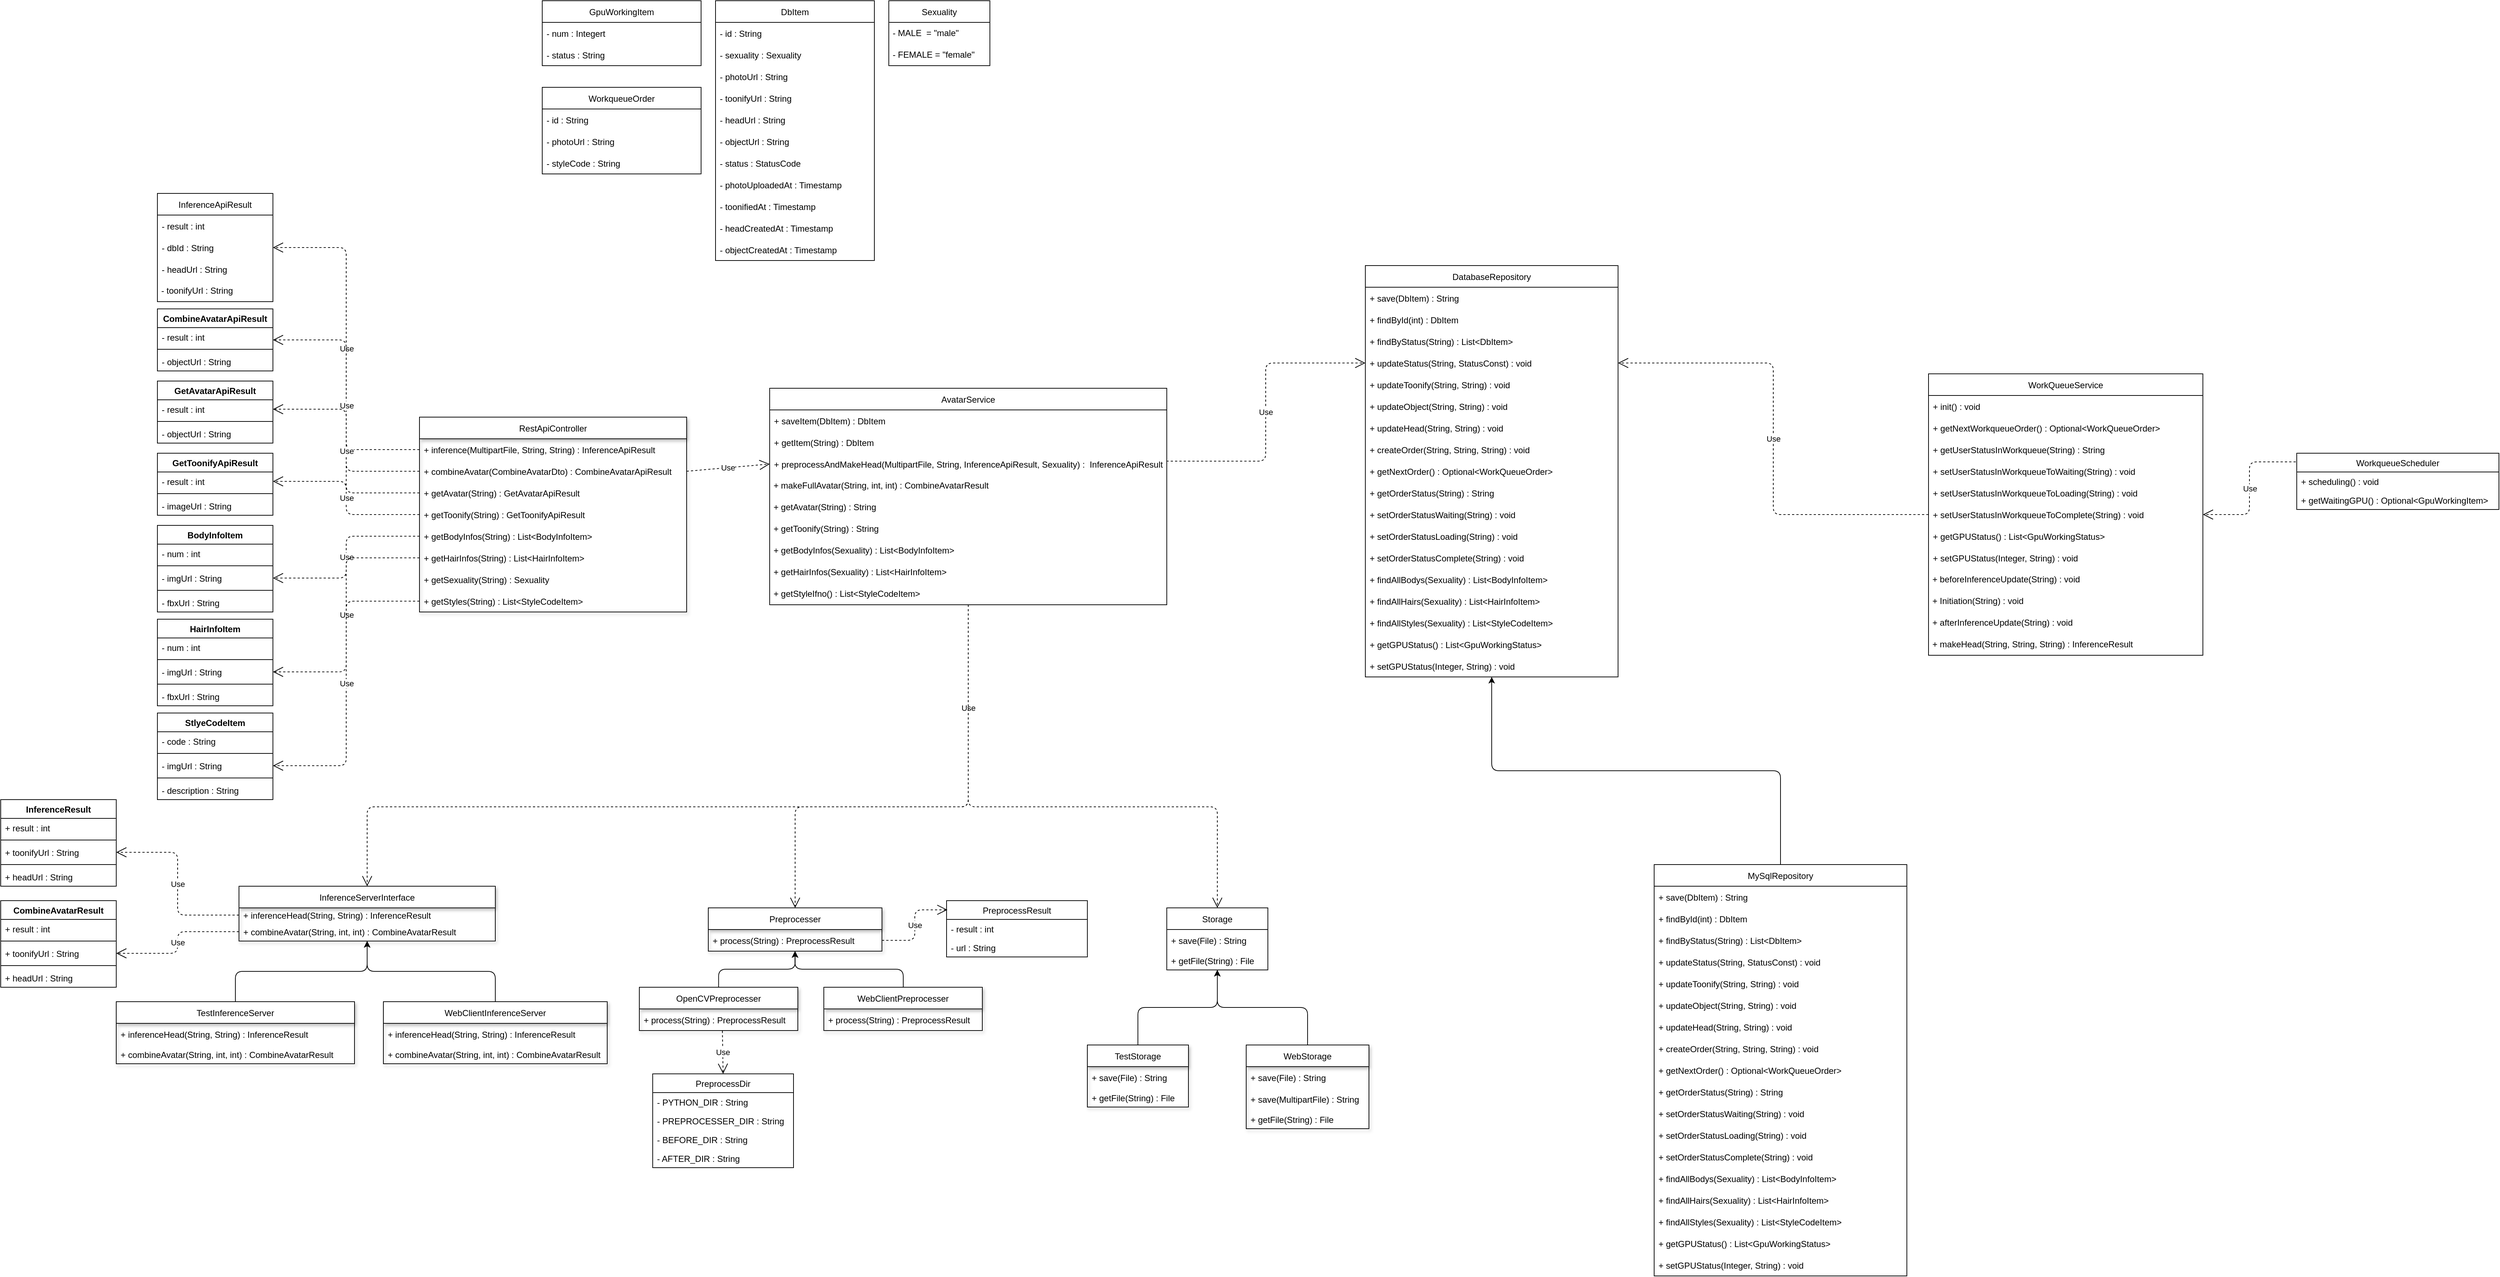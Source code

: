 <mxfile>
    <diagram id="wuJYF_SpgC5wOruxxHhL" name="페이지-1">
        <mxGraphModel dx="610" dy="910" grid="1" gridSize="10" guides="1" tooltips="1" connect="1" arrows="1" fold="1" page="1" pageScale="1" pageWidth="4681" pageHeight="3300" math="0" shadow="0">
            <root>
                <mxCell id="0"/>
                <mxCell id="1" parent="0"/>
                <mxCell id="93" value="DatabaseRepository" style="swimlane;fontStyle=0;childLayout=stackLayout;horizontal=1;startSize=30;horizontalStack=0;resizeParent=1;resizeParentMax=0;resizeLast=0;collapsible=1;marginBottom=0;" parent="1" vertex="1">
                    <mxGeometry x="2320" y="520" width="350" height="570" as="geometry">
                        <mxRectangle x="220" y="160" width="90" height="30" as="alternateBounds"/>
                    </mxGeometry>
                </mxCell>
                <mxCell id="94" value="+ save(DbItem) : String" style="text;strokeColor=none;fillColor=none;align=left;verticalAlign=middle;spacingLeft=4;spacingRight=4;overflow=hidden;points=[[0,0.5],[1,0.5]];portConstraint=eastwest;rotatable=0;" parent="93" vertex="1">
                    <mxGeometry y="30" width="350" height="30" as="geometry"/>
                </mxCell>
                <mxCell id="100" value="+ findById(int) : DbItem" style="text;strokeColor=none;fillColor=none;align=left;verticalAlign=middle;spacingLeft=4;spacingRight=4;overflow=hidden;points=[[0,0.5],[1,0.5]];portConstraint=eastwest;rotatable=0;" parent="93" vertex="1">
                    <mxGeometry y="60" width="350" height="30" as="geometry"/>
                </mxCell>
                <mxCell id="96" value="+ findByStatus(String) : List&lt;DbItem&gt;" style="text;strokeColor=none;fillColor=none;align=left;verticalAlign=middle;spacingLeft=4;spacingRight=4;overflow=hidden;points=[[0,0.5],[1,0.5]];portConstraint=eastwest;rotatable=0;" parent="93" vertex="1">
                    <mxGeometry y="90" width="350" height="30" as="geometry"/>
                </mxCell>
                <mxCell id="95" value="+ updateStatus(String, StatusConst) : void" style="text;strokeColor=none;fillColor=none;align=left;verticalAlign=middle;spacingLeft=4;spacingRight=4;overflow=hidden;points=[[0,0.5],[1,0.5]];portConstraint=eastwest;rotatable=0;" parent="93" vertex="1">
                    <mxGeometry y="120" width="350" height="30" as="geometry"/>
                </mxCell>
                <mxCell id="370" value="+ updateToonify(String, String) : void" style="text;strokeColor=none;fillColor=none;align=left;verticalAlign=middle;spacingLeft=4;spacingRight=4;overflow=hidden;points=[[0,0.5],[1,0.5]];portConstraint=eastwest;rotatable=0;" parent="93" vertex="1">
                    <mxGeometry y="150" width="350" height="30" as="geometry"/>
                </mxCell>
                <mxCell id="371" value="+ updateObject(String, String) : void" style="text;strokeColor=none;fillColor=none;align=left;verticalAlign=middle;spacingLeft=4;spacingRight=4;overflow=hidden;points=[[0,0.5],[1,0.5]];portConstraint=eastwest;rotatable=0;" parent="93" vertex="1">
                    <mxGeometry y="180" width="350" height="30" as="geometry"/>
                </mxCell>
                <mxCell id="372" value="+ updateHead(String, String) : void" style="text;strokeColor=none;fillColor=none;align=left;verticalAlign=middle;spacingLeft=4;spacingRight=4;overflow=hidden;points=[[0,0.5],[1,0.5]];portConstraint=eastwest;rotatable=0;" parent="93" vertex="1">
                    <mxGeometry y="210" width="350" height="30" as="geometry"/>
                </mxCell>
                <mxCell id="373" value="+ createOrder(String, String, String) : void" style="text;strokeColor=none;fillColor=none;align=left;verticalAlign=middle;spacingLeft=4;spacingRight=4;overflow=hidden;points=[[0,0.5],[1,0.5]];portConstraint=eastwest;rotatable=0;" parent="93" vertex="1">
                    <mxGeometry y="240" width="350" height="30" as="geometry"/>
                </mxCell>
                <mxCell id="374" value="+ getNextOrder() : Optional&lt;WorkQueueOrder&gt;" style="text;strokeColor=none;fillColor=none;align=left;verticalAlign=middle;spacingLeft=4;spacingRight=4;overflow=hidden;points=[[0,0.5],[1,0.5]];portConstraint=eastwest;rotatable=0;" parent="93" vertex="1">
                    <mxGeometry y="270" width="350" height="30" as="geometry"/>
                </mxCell>
                <mxCell id="375" value="+ getOrderStatus(String) : String" style="text;strokeColor=none;fillColor=none;align=left;verticalAlign=middle;spacingLeft=4;spacingRight=4;overflow=hidden;points=[[0,0.5],[1,0.5]];portConstraint=eastwest;rotatable=0;" parent="93" vertex="1">
                    <mxGeometry y="300" width="350" height="30" as="geometry"/>
                </mxCell>
                <mxCell id="376" value="+ setOrderStatusWaiting(String) : void" style="text;strokeColor=none;fillColor=none;align=left;verticalAlign=middle;spacingLeft=4;spacingRight=4;overflow=hidden;points=[[0,0.5],[1,0.5]];portConstraint=eastwest;rotatable=0;" parent="93" vertex="1">
                    <mxGeometry y="330" width="350" height="30" as="geometry"/>
                </mxCell>
                <mxCell id="377" value="+ setOrderStatusLoading(String) : void" style="text;strokeColor=none;fillColor=none;align=left;verticalAlign=middle;spacingLeft=4;spacingRight=4;overflow=hidden;points=[[0,0.5],[1,0.5]];portConstraint=eastwest;rotatable=0;" parent="93" vertex="1">
                    <mxGeometry y="360" width="350" height="30" as="geometry"/>
                </mxCell>
                <mxCell id="378" value="+ setOrderStatusComplete(String) : void" style="text;strokeColor=none;fillColor=none;align=left;verticalAlign=middle;spacingLeft=4;spacingRight=4;overflow=hidden;points=[[0,0.5],[1,0.5]];portConstraint=eastwest;rotatable=0;" parent="93" vertex="1">
                    <mxGeometry y="390" width="350" height="30" as="geometry"/>
                </mxCell>
                <mxCell id="379" value="+ findAllBodys(Sexuality) : List&lt;BodyInfoItem&gt;" style="text;strokeColor=none;fillColor=none;align=left;verticalAlign=middle;spacingLeft=4;spacingRight=4;overflow=hidden;points=[[0,0.5],[1,0.5]];portConstraint=eastwest;rotatable=0;" parent="93" vertex="1">
                    <mxGeometry y="420" width="350" height="30" as="geometry"/>
                </mxCell>
                <mxCell id="380" value="+ findAllHairs(Sexuality) : List&lt;HairInfoItem&gt;" style="text;strokeColor=none;fillColor=none;align=left;verticalAlign=middle;spacingLeft=4;spacingRight=4;overflow=hidden;points=[[0,0.5],[1,0.5]];portConstraint=eastwest;rotatable=0;" parent="93" vertex="1">
                    <mxGeometry y="450" width="350" height="30" as="geometry"/>
                </mxCell>
                <mxCell id="381" value="+ findAllStyles(Sexuality) : List&lt;StyleCodeItem&gt;" style="text;strokeColor=none;fillColor=none;align=left;verticalAlign=middle;spacingLeft=4;spacingRight=4;overflow=hidden;points=[[0,0.5],[1,0.5]];portConstraint=eastwest;rotatable=0;" parent="93" vertex="1">
                    <mxGeometry y="480" width="350" height="30" as="geometry"/>
                </mxCell>
                <mxCell id="382" value="+ getGPUStatus() : List&lt;GpuWorkingStatus&gt;" style="text;strokeColor=none;fillColor=none;align=left;verticalAlign=middle;spacingLeft=4;spacingRight=4;overflow=hidden;points=[[0,0.5],[1,0.5]];portConstraint=eastwest;rotatable=0;" parent="93" vertex="1">
                    <mxGeometry y="510" width="350" height="30" as="geometry"/>
                </mxCell>
                <mxCell id="383" value="+ setGPUStatus(Integer, String) : void" style="text;strokeColor=none;fillColor=none;align=left;verticalAlign=middle;spacingLeft=4;spacingRight=4;overflow=hidden;points=[[0,0.5],[1,0.5]];portConstraint=eastwest;rotatable=0;" parent="93" vertex="1">
                    <mxGeometry y="540" width="350" height="30" as="geometry"/>
                </mxCell>
                <mxCell id="160" style="edgeStyle=elbowEdgeStyle;elbow=vertical;html=1;" parent="1" source="384" target="383" edge="1">
                    <mxGeometry relative="1" as="geometry">
                        <mxPoint x="2955" y="1380" as="sourcePoint"/>
                        <mxPoint x="2496" y="1310" as="targetPoint"/>
                    </mxGeometry>
                </mxCell>
                <mxCell id="118" value="Storage" style="swimlane;fontStyle=0;childLayout=stackLayout;horizontal=1;startSize=30;horizontalStack=0;resizeParent=1;resizeParentMax=0;resizeLast=0;collapsible=1;marginBottom=0;" parent="1" vertex="1">
                    <mxGeometry x="2045" y="1410" width="140" height="86" as="geometry"/>
                </mxCell>
                <mxCell id="119" value="+ save(File) : String" style="text;strokeColor=none;fillColor=none;align=left;verticalAlign=middle;spacingLeft=4;spacingRight=4;overflow=hidden;points=[[0,0.5],[1,0.5]];portConstraint=eastwest;rotatable=0;" parent="118" vertex="1">
                    <mxGeometry y="30" width="140" height="30" as="geometry"/>
                </mxCell>
                <mxCell id="270" value="+ getFile(String) : File" style="text;strokeColor=none;fillColor=none;align=left;verticalAlign=top;spacingLeft=4;spacingRight=4;overflow=hidden;rotatable=0;points=[[0,0.5],[1,0.5]];portConstraint=eastwest;" parent="118" vertex="1">
                    <mxGeometry y="60" width="140" height="26" as="geometry"/>
                </mxCell>
                <mxCell id="122" value="DbItem" style="swimlane;fontStyle=0;childLayout=stackLayout;horizontal=1;startSize=30;horizontalStack=0;resizeParent=1;resizeParentMax=0;resizeLast=0;collapsible=1;marginBottom=0;" parent="1" vertex="1">
                    <mxGeometry x="1420" y="153" width="220" height="360" as="geometry"/>
                </mxCell>
                <mxCell id="124" value="- id : String" style="text;strokeColor=none;fillColor=none;align=left;verticalAlign=middle;spacingLeft=4;spacingRight=4;overflow=hidden;points=[[0,0.5],[1,0.5]];portConstraint=eastwest;rotatable=0;" parent="122" vertex="1">
                    <mxGeometry y="30" width="220" height="30" as="geometry"/>
                </mxCell>
                <mxCell id="309" value="- sexuality : Sexuality" style="text;strokeColor=none;fillColor=none;align=left;verticalAlign=middle;spacingLeft=4;spacingRight=4;overflow=hidden;points=[[0,0.5],[1,0.5]];portConstraint=eastwest;rotatable=0;" parent="122" vertex="1">
                    <mxGeometry y="60" width="220" height="30" as="geometry"/>
                </mxCell>
                <mxCell id="125" value="- photoUrl : String" style="text;strokeColor=none;fillColor=none;align=left;verticalAlign=middle;spacingLeft=4;spacingRight=4;overflow=hidden;points=[[0,0.5],[1,0.5]];portConstraint=eastwest;rotatable=0;" parent="122" vertex="1">
                    <mxGeometry y="90" width="220" height="30" as="geometry"/>
                </mxCell>
                <mxCell id="308" value="- toonifyUrl : String" style="text;strokeColor=none;fillColor=none;align=left;verticalAlign=middle;spacingLeft=4;spacingRight=4;overflow=hidden;points=[[0,0.5],[1,0.5]];portConstraint=eastwest;rotatable=0;" parent="122" vertex="1">
                    <mxGeometry y="120" width="220" height="30" as="geometry"/>
                </mxCell>
                <mxCell id="307" value="- headUrl : String" style="text;strokeColor=none;fillColor=none;align=left;verticalAlign=middle;spacingLeft=4;spacingRight=4;overflow=hidden;points=[[0,0.5],[1,0.5]];portConstraint=eastwest;rotatable=0;" parent="122" vertex="1">
                    <mxGeometry y="150" width="220" height="30" as="geometry"/>
                </mxCell>
                <mxCell id="143" value="- objectUrl : String" style="text;strokeColor=none;fillColor=none;align=left;verticalAlign=middle;spacingLeft=4;spacingRight=4;overflow=hidden;points=[[0,0.5],[1,0.5]];portConstraint=eastwest;rotatable=0;" parent="122" vertex="1">
                    <mxGeometry y="180" width="220" height="30" as="geometry"/>
                </mxCell>
                <mxCell id="144" value="- status : StatusCode" style="text;strokeColor=none;fillColor=none;align=left;verticalAlign=middle;spacingLeft=4;spacingRight=4;overflow=hidden;points=[[0,0.5],[1,0.5]];portConstraint=eastwest;rotatable=0;" parent="122" vertex="1">
                    <mxGeometry y="210" width="220" height="30" as="geometry"/>
                </mxCell>
                <mxCell id="146" value="- photoUploadedAt : Timestamp" style="text;strokeColor=none;fillColor=none;align=left;verticalAlign=middle;spacingLeft=4;spacingRight=4;overflow=hidden;points=[[0,0.5],[1,0.5]];portConstraint=eastwest;rotatable=0;" parent="122" vertex="1">
                    <mxGeometry y="240" width="220" height="30" as="geometry"/>
                </mxCell>
                <mxCell id="310" value="- toonifiedAt : Timestamp" style="text;strokeColor=none;fillColor=none;align=left;verticalAlign=middle;spacingLeft=4;spacingRight=4;overflow=hidden;points=[[0,0.5],[1,0.5]];portConstraint=eastwest;rotatable=0;" parent="122" vertex="1">
                    <mxGeometry y="270" width="220" height="30" as="geometry"/>
                </mxCell>
                <mxCell id="145" value="- headCreatedAt : Timestamp" style="text;strokeColor=none;fillColor=none;align=left;verticalAlign=middle;spacingLeft=4;spacingRight=4;overflow=hidden;points=[[0,0.5],[1,0.5]];portConstraint=eastwest;rotatable=0;" parent="122" vertex="1">
                    <mxGeometry y="300" width="220" height="30" as="geometry"/>
                </mxCell>
                <mxCell id="147" value="- objectCreatedAt : Timestamp" style="text;strokeColor=none;fillColor=none;align=left;verticalAlign=middle;spacingLeft=4;spacingRight=4;overflow=hidden;points=[[0,0.5],[1,0.5]];portConstraint=eastwest;rotatable=0;" parent="122" vertex="1">
                    <mxGeometry y="330" width="220" height="30" as="geometry"/>
                </mxCell>
                <mxCell id="153" style="edgeStyle=elbowEdgeStyle;elbow=vertical;html=1;" parent="1" source="148" target="118" edge="1">
                    <mxGeometry relative="1" as="geometry">
                        <mxPoint x="2112" y="1530" as="targetPoint"/>
                    </mxGeometry>
                </mxCell>
                <mxCell id="148" value="TestStorage" style="swimlane;fontStyle=0;childLayout=stackLayout;horizontal=1;startSize=30;horizontalStack=0;resizeParent=1;resizeParentMax=0;resizeLast=0;collapsible=1;marginBottom=0;shadow=1;strokeColor=default;" parent="1" vertex="1">
                    <mxGeometry x="1935" y="1600" width="140" height="86" as="geometry"/>
                </mxCell>
                <mxCell id="149" value="+ save(File) : String" style="text;strokeColor=none;fillColor=none;align=left;verticalAlign=middle;spacingLeft=4;spacingRight=4;overflow=hidden;points=[[0,0.5],[1,0.5]];portConstraint=eastwest;rotatable=0;shadow=1;" parent="148" vertex="1">
                    <mxGeometry y="30" width="140" height="30" as="geometry"/>
                </mxCell>
                <mxCell id="271" value="+ getFile(String) : File" style="text;strokeColor=none;fillColor=none;align=left;verticalAlign=top;spacingLeft=4;spacingRight=4;overflow=hidden;rotatable=0;points=[[0,0.5],[1,0.5]];portConstraint=eastwest;" parent="148" vertex="1">
                    <mxGeometry y="60" width="140" height="26" as="geometry"/>
                </mxCell>
                <mxCell id="156" style="edgeStyle=elbowEdgeStyle;elbow=vertical;html=1;" parent="1" source="154" target="118" edge="1">
                    <mxGeometry relative="1" as="geometry">
                        <mxPoint x="2115" y="1580" as="targetPoint"/>
                    </mxGeometry>
                </mxCell>
                <mxCell id="154" value="WebStorage" style="swimlane;fontStyle=0;childLayout=stackLayout;horizontal=1;startSize=30;horizontalStack=0;resizeParent=1;resizeParentMax=0;resizeLast=0;collapsible=1;marginBottom=0;shadow=1;strokeColor=default;" parent="1" vertex="1">
                    <mxGeometry x="2155" y="1600" width="170" height="116" as="geometry"/>
                </mxCell>
                <mxCell id="155" value="+ save(File) : String" style="text;strokeColor=none;fillColor=none;align=left;verticalAlign=middle;spacingLeft=4;spacingRight=4;overflow=hidden;points=[[0,0.5],[1,0.5]];portConstraint=eastwest;rotatable=0;shadow=1;" parent="154" vertex="1">
                    <mxGeometry y="30" width="170" height="30" as="geometry"/>
                </mxCell>
                <mxCell id="311" value="+ save(MultipartFile) : String" style="text;strokeColor=none;fillColor=none;align=left;verticalAlign=middle;spacingLeft=4;spacingRight=4;overflow=hidden;points=[[0,0.5],[1,0.5]];portConstraint=eastwest;rotatable=0;shadow=1;" parent="154" vertex="1">
                    <mxGeometry y="60" width="170" height="30" as="geometry"/>
                </mxCell>
                <mxCell id="272" value="+ getFile(String) : File" style="text;strokeColor=none;fillColor=none;align=left;verticalAlign=top;spacingLeft=4;spacingRight=4;overflow=hidden;rotatable=0;points=[[0,0.5],[1,0.5]];portConstraint=eastwest;" parent="154" vertex="1">
                    <mxGeometry y="90" width="170" height="26" as="geometry"/>
                </mxCell>
                <mxCell id="161" value="RestApiController" style="swimlane;fontStyle=0;childLayout=stackLayout;horizontal=1;startSize=30;horizontalStack=0;resizeParent=1;resizeParentMax=0;resizeLast=0;collapsible=1;marginBottom=0;shadow=1;strokeColor=default;" parent="1" vertex="1">
                    <mxGeometry x="1010" y="730" width="370" height="270" as="geometry"/>
                </mxCell>
                <mxCell id="183" value="+ inference(MultipartFile, String, String) : InferenceApiResult" style="text;strokeColor=none;fillColor=none;align=left;verticalAlign=middle;spacingLeft=4;spacingRight=4;overflow=hidden;points=[[0,0.5],[1,0.5]];portConstraint=eastwest;rotatable=0;shadow=1;" parent="161" vertex="1">
                    <mxGeometry y="30" width="370" height="30" as="geometry"/>
                </mxCell>
                <mxCell id="181" value="+ combineAvatar(CombineAvatarDto) : CombineAvatarApiResult" style="text;strokeColor=none;fillColor=none;align=left;verticalAlign=middle;spacingLeft=4;spacingRight=4;overflow=hidden;points=[[0,0.5],[1,0.5]];portConstraint=eastwest;rotatable=0;shadow=1;" parent="161" vertex="1">
                    <mxGeometry y="60" width="370" height="30" as="geometry"/>
                </mxCell>
                <mxCell id="224" value="+ getAvatar(String) : GetAvatarApiResult" style="text;strokeColor=none;fillColor=none;align=left;verticalAlign=middle;spacingLeft=4;spacingRight=4;overflow=hidden;points=[[0,0.5],[1,0.5]];portConstraint=eastwest;rotatable=0;" parent="161" vertex="1">
                    <mxGeometry y="90" width="370" height="30" as="geometry"/>
                </mxCell>
                <mxCell id="228" value="+ getToonify(String) : GetToonifyApiResult" style="text;strokeColor=none;fillColor=none;align=left;verticalAlign=middle;spacingLeft=4;spacingRight=4;overflow=hidden;points=[[0,0.5],[1,0.5]];portConstraint=eastwest;rotatable=0;" parent="161" vertex="1">
                    <mxGeometry y="120" width="370" height="30" as="geometry"/>
                </mxCell>
                <mxCell id="294" value="+ getBodyInfos(String) : List&lt;BodyInfoItem&gt;" style="text;strokeColor=none;fillColor=none;align=left;verticalAlign=middle;spacingLeft=4;spacingRight=4;overflow=hidden;points=[[0,0.5],[1,0.5]];portConstraint=eastwest;rotatable=0;" parent="161" vertex="1">
                    <mxGeometry y="150" width="370" height="30" as="geometry"/>
                </mxCell>
                <mxCell id="295" value="+ getHairInfos(String) : List&lt;HairInfoItem&gt;" style="text;strokeColor=none;fillColor=none;align=left;verticalAlign=middle;spacingLeft=4;spacingRight=4;overflow=hidden;points=[[0,0.5],[1,0.5]];portConstraint=eastwest;rotatable=0;fontStyle=0" parent="161" vertex="1">
                    <mxGeometry y="180" width="370" height="30" as="geometry"/>
                </mxCell>
                <mxCell id="296" value="+ getSexuality(String) : Sexuality" style="text;strokeColor=none;fillColor=none;align=left;verticalAlign=middle;spacingLeft=4;spacingRight=4;overflow=hidden;points=[[0,0.5],[1,0.5]];portConstraint=eastwest;rotatable=0;" parent="161" vertex="1">
                    <mxGeometry y="210" width="370" height="30" as="geometry"/>
                </mxCell>
                <mxCell id="297" value="+ getStyles(String) : List&lt;StyleCodeItem&gt;" style="text;strokeColor=none;fillColor=none;align=left;verticalAlign=middle;spacingLeft=4;spacingRight=4;overflow=hidden;points=[[0,0.5],[1,0.5]];portConstraint=eastwest;rotatable=0;" parent="161" vertex="1">
                    <mxGeometry y="240" width="370" height="30" as="geometry"/>
                </mxCell>
                <mxCell id="166" value="InferenceServerInterface" style="swimlane;fontStyle=0;childLayout=stackLayout;horizontal=1;startSize=30;horizontalStack=0;resizeParent=1;resizeParentMax=0;resizeLast=0;collapsible=1;marginBottom=0;shadow=1;strokeColor=default;" parent="1" vertex="1">
                    <mxGeometry x="760" y="1380" width="355" height="76" as="geometry"/>
                </mxCell>
                <mxCell id="167" value="+ inferenceHead(String, String) : InferenceResult " style="text;strokeColor=none;fillColor=none;align=left;verticalAlign=middle;spacingLeft=4;spacingRight=4;overflow=hidden;points=[[0,0.5],[1,0.5]];portConstraint=eastwest;rotatable=0;shadow=1;" parent="166" vertex="1">
                    <mxGeometry y="30" width="355" height="20" as="geometry"/>
                </mxCell>
                <mxCell id="288" value="+ combineAvatar(String, int, int) : CombineAvatarResult " style="text;strokeColor=none;fillColor=none;align=left;verticalAlign=top;spacingLeft=4;spacingRight=4;overflow=hidden;rotatable=0;points=[[0,0.5],[1,0.5]];portConstraint=eastwest;" parent="166" vertex="1">
                    <mxGeometry y="50" width="355" height="26" as="geometry"/>
                </mxCell>
                <mxCell id="184" style="edgeStyle=elbowEdgeStyle;elbow=vertical;html=1;" parent="1" source="170" target="288" edge="1">
                    <mxGeometry relative="1" as="geometry">
                        <mxPoint x="920" y="1480" as="targetPoint"/>
                    </mxGeometry>
                </mxCell>
                <mxCell id="170" value="TestInferenceServer" style="swimlane;fontStyle=0;childLayout=stackLayout;horizontal=1;startSize=30;horizontalStack=0;resizeParent=1;resizeParentMax=0;resizeLast=0;collapsible=1;marginBottom=0;shadow=1;strokeColor=default;" parent="1" vertex="1">
                    <mxGeometry x="590" y="1540" width="330" height="86" as="geometry"/>
                </mxCell>
                <mxCell id="277" value="+ inferenceHead(String, String) : InferenceResult " style="text;strokeColor=none;fillColor=none;align=left;verticalAlign=middle;spacingLeft=4;spacingRight=4;overflow=hidden;points=[[0,0.5],[1,0.5]];portConstraint=eastwest;rotatable=0;shadow=1;" parent="170" vertex="1">
                    <mxGeometry y="30" width="330" height="30" as="geometry"/>
                </mxCell>
                <mxCell id="289" value="+ combineAvatar(String, int, int) : CombineAvatarResult " style="text;strokeColor=none;fillColor=none;align=left;verticalAlign=top;spacingLeft=4;spacingRight=4;overflow=hidden;rotatable=0;points=[[0,0.5],[1,0.5]];portConstraint=eastwest;" parent="170" vertex="1">
                    <mxGeometry y="60" width="330" height="26" as="geometry"/>
                </mxCell>
                <mxCell id="192" value="Preprocesser" style="swimlane;fontStyle=0;childLayout=stackLayout;horizontal=1;startSize=30;horizontalStack=0;resizeParent=1;resizeParentMax=0;resizeLast=0;collapsible=1;marginBottom=0;shadow=1;strokeColor=default;" parent="1" vertex="1">
                    <mxGeometry x="1410" y="1410" width="240.5" height="60" as="geometry"/>
                </mxCell>
                <mxCell id="193" value="+ process(String) : PreprocessResult" style="text;strokeColor=none;fillColor=none;align=left;verticalAlign=middle;spacingLeft=4;spacingRight=4;overflow=hidden;points=[[0,0.5],[1,0.5]];portConstraint=eastwest;rotatable=0;shadow=1;" parent="192" vertex="1">
                    <mxGeometry y="30" width="240.5" height="30" as="geometry"/>
                </mxCell>
                <mxCell id="207" style="edgeStyle=elbowEdgeStyle;elbow=vertical;html=1;" parent="1" source="199" target="193" edge="1">
                    <mxGeometry relative="1" as="geometry"/>
                </mxCell>
                <mxCell id="199" value="OpenCVPreprocesser" style="swimlane;fontStyle=0;childLayout=stackLayout;horizontal=1;startSize=30;horizontalStack=0;resizeParent=1;resizeParentMax=0;resizeLast=0;collapsible=1;marginBottom=0;shadow=1;strokeColor=default;" parent="1" vertex="1">
                    <mxGeometry x="1314.5" y="1520" width="219.5" height="60" as="geometry"/>
                </mxCell>
                <mxCell id="205" value="+ process(String) : PreprocessResult" style="text;strokeColor=none;fillColor=none;align=left;verticalAlign=middle;spacingLeft=4;spacingRight=4;overflow=hidden;points=[[0,0.5],[1,0.5]];portConstraint=eastwest;rotatable=0;shadow=1;" parent="199" vertex="1">
                    <mxGeometry y="30" width="219.5" height="30" as="geometry"/>
                </mxCell>
                <mxCell id="217" value="InferenceApiResult" style="swimlane;fontStyle=0;childLayout=stackLayout;horizontal=1;startSize=30;horizontalStack=0;resizeParent=1;resizeParentMax=0;resizeLast=0;collapsible=1;marginBottom=0;" parent="1" vertex="1">
                    <mxGeometry x="647" y="420" width="160" height="150" as="geometry"/>
                </mxCell>
                <mxCell id="218" value="- result : int" style="text;strokeColor=none;fillColor=none;align=left;verticalAlign=middle;spacingLeft=4;spacingRight=4;overflow=hidden;points=[[0,0.5],[1,0.5]];portConstraint=eastwest;rotatable=0;" parent="217" vertex="1">
                    <mxGeometry y="30" width="160" height="30" as="geometry"/>
                </mxCell>
                <mxCell id="219" value="- dbId : String " style="text;strokeColor=none;fillColor=none;align=left;verticalAlign=middle;spacingLeft=4;spacingRight=4;overflow=hidden;points=[[0,0.5],[1,0.5]];portConstraint=eastwest;rotatable=0;" parent="217" vertex="1">
                    <mxGeometry y="60" width="160" height="30" as="geometry"/>
                </mxCell>
                <mxCell id="220" value="- headUrl : String" style="text;strokeColor=none;fillColor=none;align=left;verticalAlign=middle;spacingLeft=4;spacingRight=4;overflow=hidden;points=[[0,0.5],[1,0.5]];portConstraint=eastwest;rotatable=0;" parent="217" vertex="1">
                    <mxGeometry y="90" width="160" height="30" as="geometry"/>
                </mxCell>
                <mxCell id="222" value="&lt;div&gt;&lt;span&gt;&amp;nbsp;- toonifyUrl : String&lt;/span&gt;&lt;/div&gt;" style="text;html=1;strokeColor=none;fillColor=none;align=left;verticalAlign=middle;whiteSpace=wrap;rounded=0;" parent="217" vertex="1">
                    <mxGeometry y="120" width="160" height="30" as="geometry"/>
                </mxCell>
                <mxCell id="230" value="AvatarService" style="swimlane;fontStyle=0;childLayout=stackLayout;horizontal=1;startSize=30;horizontalStack=0;resizeParent=1;resizeParentMax=0;resizeLast=0;collapsible=1;marginBottom=0;" parent="1" vertex="1">
                    <mxGeometry x="1495" y="690" width="550" height="300" as="geometry"/>
                </mxCell>
                <mxCell id="231" value="+ saveItem(DbItem) : DbItem" style="text;strokeColor=none;fillColor=none;align=left;verticalAlign=middle;spacingLeft=4;spacingRight=4;overflow=hidden;points=[[0,0.5],[1,0.5]];portConstraint=eastwest;rotatable=0;" parent="230" vertex="1">
                    <mxGeometry y="30" width="550" height="30" as="geometry"/>
                </mxCell>
                <mxCell id="404" value="+ getItem(String) : DbItem" style="text;strokeColor=none;fillColor=none;align=left;verticalAlign=middle;spacingLeft=4;spacingRight=4;overflow=hidden;points=[[0,0.5],[1,0.5]];portConstraint=eastwest;rotatable=0;" parent="230" vertex="1">
                    <mxGeometry y="60" width="550" height="30" as="geometry"/>
                </mxCell>
                <mxCell id="233" value="+ preprocessAndMakeHead(MultipartFile, String, InferenceApiResult, Sexuality) :  InferenceApiResult" style="text;strokeColor=none;fillColor=none;align=left;verticalAlign=middle;spacingLeft=4;spacingRight=4;overflow=hidden;points=[[0,0.5],[1,0.5]];portConstraint=eastwest;rotatable=0;" parent="230" vertex="1">
                    <mxGeometry y="90" width="550" height="30" as="geometry"/>
                </mxCell>
                <mxCell id="405" value="&amp;nbsp;+ makeFullAvatar(String, int, int) : CombineAvatarResult" style="text;html=1;strokeColor=none;fillColor=none;align=left;verticalAlign=middle;whiteSpace=wrap;rounded=0;" parent="230" vertex="1">
                    <mxGeometry y="120" width="550" height="30" as="geometry"/>
                </mxCell>
                <mxCell id="406" value="&amp;nbsp;+ getAvatar(String) : String" style="text;html=1;strokeColor=none;fillColor=none;align=left;verticalAlign=middle;whiteSpace=wrap;rounded=0;" parent="230" vertex="1">
                    <mxGeometry y="150" width="550" height="30" as="geometry"/>
                </mxCell>
                <mxCell id="407" value="&amp;nbsp;+ getToonify(String) : String" style="text;html=1;strokeColor=none;fillColor=none;align=left;verticalAlign=middle;whiteSpace=wrap;rounded=0;" parent="230" vertex="1">
                    <mxGeometry y="180" width="550" height="30" as="geometry"/>
                </mxCell>
                <mxCell id="408" value="&amp;nbsp;+ getBodyInfos(Sexuality) : List&amp;lt;BodyInfoItem&amp;gt;" style="text;html=1;strokeColor=none;fillColor=none;align=left;verticalAlign=middle;whiteSpace=wrap;rounded=0;" parent="230" vertex="1">
                    <mxGeometry y="210" width="550" height="30" as="geometry"/>
                </mxCell>
                <mxCell id="409" value="&amp;nbsp;+ getHairInfos(Sexuality) : List&amp;lt;HairInfoItem&amp;gt;" style="text;html=1;strokeColor=none;fillColor=none;align=left;verticalAlign=middle;whiteSpace=wrap;rounded=0;" parent="230" vertex="1">
                    <mxGeometry y="240" width="550" height="30" as="geometry"/>
                </mxCell>
                <mxCell id="410" value="&amp;nbsp;+ getStyleIfno() : List&amp;lt;StyleCodeItem&amp;gt;" style="text;html=1;strokeColor=none;fillColor=none;align=left;verticalAlign=middle;whiteSpace=wrap;rounded=0;" parent="230" vertex="1">
                    <mxGeometry y="270" width="550" height="30" as="geometry"/>
                </mxCell>
                <mxCell id="241" value="Use" style="endArrow=open;endSize=12;dashed=1;html=1;entryX=0;entryY=0.5;entryDx=0;entryDy=0;edgeStyle=elbowEdgeStyle;exitX=0.999;exitY=0.365;exitDx=0;exitDy=0;exitPerimeter=0;" parent="1" source="233" target="95" edge="1">
                    <mxGeometry width="160" relative="1" as="geometry">
                        <mxPoint x="1940" y="906" as="sourcePoint"/>
                        <mxPoint x="1730" y="951" as="targetPoint"/>
                    </mxGeometry>
                </mxCell>
                <mxCell id="242" value="Use" style="endArrow=open;endSize=12;dashed=1;html=1;entryX=0.5;entryY=0;entryDx=0;entryDy=0;edgeStyle=elbowEdgeStyle;elbow=vertical;exitX=0.5;exitY=1;exitDx=0;exitDy=0;" parent="1" target="192" edge="1">
                    <mxGeometry x="-0.641" width="160" relative="1" as="geometry">
                        <mxPoint x="1770" y="1020" as="sourcePoint"/>
                        <mxPoint x="1670" y="1190" as="targetPoint"/>
                        <mxPoint as="offset"/>
                        <Array as="points">
                            <mxPoint x="1660" y="1270"/>
                        </Array>
                    </mxGeometry>
                </mxCell>
                <mxCell id="243" value="Use" style="endArrow=open;endSize=12;dashed=1;html=1;entryX=0;entryY=0.5;entryDx=0;entryDy=0;" parent="1" target="233" edge="1">
                    <mxGeometry width="160" relative="1" as="geometry">
                        <mxPoint x="1380" y="805" as="sourcePoint"/>
                        <mxPoint x="1610" y="965" as="targetPoint"/>
                    </mxGeometry>
                </mxCell>
                <mxCell id="244" value="CombineAvatarApiResult" style="swimlane;fontStyle=1;align=center;verticalAlign=top;childLayout=stackLayout;horizontal=1;startSize=26;horizontalStack=0;resizeParent=1;resizeParentMax=0;resizeLast=0;collapsible=1;marginBottom=0;" parent="1" vertex="1">
                    <mxGeometry x="647" y="580" width="160" height="86" as="geometry"/>
                </mxCell>
                <mxCell id="245" value="- result : int        " style="text;strokeColor=none;fillColor=none;align=left;verticalAlign=top;spacingLeft=4;spacingRight=4;overflow=hidden;rotatable=0;points=[[0,0.5],[1,0.5]];portConstraint=eastwest;" parent="244" vertex="1">
                    <mxGeometry y="26" width="160" height="26" as="geometry"/>
                </mxCell>
                <mxCell id="246" value="" style="line;strokeWidth=1;fillColor=none;align=left;verticalAlign=middle;spacingTop=-1;spacingLeft=3;spacingRight=3;rotatable=0;labelPosition=right;points=[];portConstraint=eastwest;" parent="244" vertex="1">
                    <mxGeometry y="52" width="160" height="8" as="geometry"/>
                </mxCell>
                <mxCell id="247" value="- objectUrl : String" style="text;strokeColor=none;fillColor=none;align=left;verticalAlign=top;spacingLeft=4;spacingRight=4;overflow=hidden;rotatable=0;points=[[0,0.5],[1,0.5]];portConstraint=eastwest;" parent="244" vertex="1">
                    <mxGeometry y="60" width="160" height="26" as="geometry"/>
                </mxCell>
                <mxCell id="248" value="GetAvatarApiResult" style="swimlane;fontStyle=1;align=center;verticalAlign=top;childLayout=stackLayout;horizontal=1;startSize=26;horizontalStack=0;resizeParent=1;resizeParentMax=0;resizeLast=0;collapsible=1;marginBottom=0;" parent="1" vertex="1">
                    <mxGeometry x="647" y="680" width="160" height="86" as="geometry"/>
                </mxCell>
                <mxCell id="299" value="- result : int        " style="text;strokeColor=none;fillColor=none;align=left;verticalAlign=top;spacingLeft=4;spacingRight=4;overflow=hidden;rotatable=0;points=[[0,0.5],[1,0.5]];portConstraint=eastwest;" parent="248" vertex="1">
                    <mxGeometry y="26" width="160" height="26" as="geometry"/>
                </mxCell>
                <mxCell id="250" value="" style="line;strokeWidth=1;fillColor=none;align=left;verticalAlign=middle;spacingTop=-1;spacingLeft=3;spacingRight=3;rotatable=0;labelPosition=right;points=[];portConstraint=eastwest;" parent="248" vertex="1">
                    <mxGeometry y="52" width="160" height="8" as="geometry"/>
                </mxCell>
                <mxCell id="300" value="- objectUrl : String" style="text;strokeColor=none;fillColor=none;align=left;verticalAlign=top;spacingLeft=4;spacingRight=4;overflow=hidden;rotatable=0;points=[[0,0.5],[1,0.5]];portConstraint=eastwest;" parent="248" vertex="1">
                    <mxGeometry y="60" width="160" height="26" as="geometry"/>
                </mxCell>
                <mxCell id="252" value="GetToonifyApiResult" style="swimlane;fontStyle=1;align=center;verticalAlign=top;childLayout=stackLayout;horizontal=1;startSize=26;horizontalStack=0;resizeParent=1;resizeParentMax=0;resizeLast=0;collapsible=1;marginBottom=0;" parent="1" vertex="1">
                    <mxGeometry x="647" y="780" width="160" height="86" as="geometry"/>
                </mxCell>
                <mxCell id="301" value="- result : int        " style="text;strokeColor=none;fillColor=none;align=left;verticalAlign=top;spacingLeft=4;spacingRight=4;overflow=hidden;rotatable=0;points=[[0,0.5],[1,0.5]];portConstraint=eastwest;" parent="252" vertex="1">
                    <mxGeometry y="26" width="160" height="26" as="geometry"/>
                </mxCell>
                <mxCell id="254" value="" style="line;strokeWidth=1;fillColor=none;align=left;verticalAlign=middle;spacingTop=-1;spacingLeft=3;spacingRight=3;rotatable=0;labelPosition=right;points=[];portConstraint=eastwest;" parent="252" vertex="1">
                    <mxGeometry y="52" width="160" height="8" as="geometry"/>
                </mxCell>
                <mxCell id="302" value="- imageUrl : String" style="text;strokeColor=none;fillColor=none;align=left;verticalAlign=top;spacingLeft=4;spacingRight=4;overflow=hidden;rotatable=0;points=[[0,0.5],[1,0.5]];portConstraint=eastwest;" parent="252" vertex="1">
                    <mxGeometry y="60" width="160" height="26" as="geometry"/>
                </mxCell>
                <mxCell id="256" value="Use" style="endArrow=open;endSize=12;dashed=1;html=1;exitX=0;exitY=0.5;exitDx=0;exitDy=0;entryX=1;entryY=0.5;entryDx=0;entryDy=0;edgeStyle=elbowEdgeStyle;" parent="1" source="183" target="219" edge="1">
                    <mxGeometry width="160" relative="1" as="geometry">
                        <mxPoint x="930" y="1094.5" as="sourcePoint"/>
                        <mxPoint x="1090" y="1094.5" as="targetPoint"/>
                    </mxGeometry>
                </mxCell>
                <mxCell id="257" value="Use" style="endArrow=open;endSize=12;dashed=1;html=1;exitX=0;exitY=0.5;exitDx=0;exitDy=0;entryX=1;entryY=0.5;entryDx=0;entryDy=0;edgeStyle=elbowEdgeStyle;" parent="1" source="181" target="244" edge="1">
                    <mxGeometry width="160" relative="1" as="geometry">
                        <mxPoint x="940" y="1104.5" as="sourcePoint"/>
                        <mxPoint x="1100" y="1104.5" as="targetPoint"/>
                    </mxGeometry>
                </mxCell>
                <mxCell id="259" value="Use" style="endArrow=open;endSize=12;dashed=1;html=1;exitX=0;exitY=0.5;exitDx=0;exitDy=0;entryX=1;entryY=0.5;entryDx=0;entryDy=0;edgeStyle=elbowEdgeStyle;" parent="1" source="228" target="301" edge="1">
                    <mxGeometry width="160" relative="1" as="geometry">
                        <mxPoint x="960" y="1124.5" as="sourcePoint"/>
                        <mxPoint x="930" y="975.0" as="targetPoint"/>
                    </mxGeometry>
                </mxCell>
                <mxCell id="260" value="" style="endArrow=open;endSize=12;dashed=1;html=1;entryX=0.5;entryY=0;entryDx=0;entryDy=0;edgeStyle=elbowEdgeStyle;elbow=vertical;exitX=0.5;exitY=1;exitDx=0;exitDy=0;" parent="1" target="166" edge="1">
                    <mxGeometry width="160" relative="1" as="geometry">
                        <mxPoint x="1770" y="1020" as="sourcePoint"/>
                        <mxPoint x="1600" y="1180" as="targetPoint"/>
                        <Array as="points">
                            <mxPoint x="1350" y="1270"/>
                        </Array>
                    </mxGeometry>
                </mxCell>
                <mxCell id="261" value="" style="endArrow=open;endSize=12;dashed=1;html=1;elbow=vertical;entryX=0.5;entryY=0;entryDx=0;entryDy=0;edgeStyle=elbowEdgeStyle;exitX=0.5;exitY=1;exitDx=0;exitDy=0;" parent="1" source="410" target="118" edge="1">
                    <mxGeometry x="-0.632" y="30" width="160" relative="1" as="geometry">
                        <mxPoint x="1770" y="1020" as="sourcePoint"/>
                        <mxPoint x="1600" y="1280" as="targetPoint"/>
                        <mxPoint as="offset"/>
                        <Array as="points">
                            <mxPoint x="1940" y="1270"/>
                        </Array>
                    </mxGeometry>
                </mxCell>
                <mxCell id="278" value="PreprocessDir" style="swimlane;fontStyle=0;childLayout=stackLayout;horizontal=1;startSize=26;fillColor=none;horizontalStack=0;resizeParent=1;resizeParentMax=0;resizeLast=0;collapsible=1;marginBottom=0;" parent="1" vertex="1">
                    <mxGeometry x="1333" y="1640" width="195" height="130" as="geometry"/>
                </mxCell>
                <mxCell id="279" value="- PYTHON_DIR : String" style="text;strokeColor=none;fillColor=none;align=left;verticalAlign=top;spacingLeft=4;spacingRight=4;overflow=hidden;rotatable=0;points=[[0,0.5],[1,0.5]];portConstraint=eastwest;" parent="278" vertex="1">
                    <mxGeometry y="26" width="195" height="26" as="geometry"/>
                </mxCell>
                <mxCell id="280" value="- PREPROCESSER_DIR : String" style="text;strokeColor=none;fillColor=none;align=left;verticalAlign=top;spacingLeft=4;spacingRight=4;overflow=hidden;rotatable=0;points=[[0,0.5],[1,0.5]];portConstraint=eastwest;" parent="278" vertex="1">
                    <mxGeometry y="52" width="195" height="26" as="geometry"/>
                </mxCell>
                <mxCell id="281" value="- BEFORE_DIR : String&#10;" style="text;strokeColor=none;fillColor=none;align=left;verticalAlign=top;spacingLeft=4;spacingRight=4;overflow=hidden;rotatable=0;points=[[0,0.5],[1,0.5]];portConstraint=eastwest;" parent="278" vertex="1">
                    <mxGeometry y="78" width="195" height="26" as="geometry"/>
                </mxCell>
                <mxCell id="282" value="- AFTER_DIR : String" style="text;strokeColor=none;fillColor=none;align=left;verticalAlign=top;spacingLeft=4;spacingRight=4;overflow=hidden;rotatable=0;points=[[0,0.5],[1,0.5]];portConstraint=eastwest;" parent="278" vertex="1">
                    <mxGeometry y="104" width="195" height="26" as="geometry"/>
                </mxCell>
                <mxCell id="283" value="Use" style="endArrow=open;endSize=12;dashed=1;html=1;entryX=0.5;entryY=0;entryDx=0;entryDy=0;exitX=0.524;exitY=1.012;exitDx=0;exitDy=0;exitPerimeter=0;" parent="1" source="205" target="278" edge="1">
                    <mxGeometry width="160" relative="1" as="geometry">
                        <mxPoint x="1430.5" y="1580" as="sourcePoint"/>
                        <mxPoint x="1470.5" y="1650" as="targetPoint"/>
                    </mxGeometry>
                </mxCell>
                <mxCell id="284" value="WebClientInferenceServer" style="swimlane;fontStyle=0;childLayout=stackLayout;horizontal=1;startSize=30;horizontalStack=0;resizeParent=1;resizeParentMax=0;resizeLast=0;collapsible=1;marginBottom=0;shadow=1;strokeColor=default;" parent="1" vertex="1">
                    <mxGeometry x="960" y="1540" width="310" height="86" as="geometry"/>
                </mxCell>
                <mxCell id="285" value="+ inferenceHead(String, String) : InferenceResult " style="text;strokeColor=none;fillColor=none;align=left;verticalAlign=middle;spacingLeft=4;spacingRight=4;overflow=hidden;points=[[0,0.5],[1,0.5]];portConstraint=eastwest;rotatable=0;shadow=1;" parent="284" vertex="1">
                    <mxGeometry y="30" width="310" height="30" as="geometry"/>
                </mxCell>
                <mxCell id="287" value="+ combineAvatar(String, int, int) : CombineAvatarResult " style="text;strokeColor=none;fillColor=none;align=left;verticalAlign=top;spacingLeft=4;spacingRight=4;overflow=hidden;rotatable=0;points=[[0,0.5],[1,0.5]];portConstraint=eastwest;" parent="284" vertex="1">
                    <mxGeometry y="60" width="310" height="26" as="geometry"/>
                </mxCell>
                <mxCell id="286" style="edgeStyle=elbowEdgeStyle;elbow=vertical;html=1;" parent="1" source="284" target="288" edge="1">
                    <mxGeometry relative="1" as="geometry">
                        <mxPoint x="755" y="1550.0" as="sourcePoint"/>
                        <mxPoint x="970" y="1485" as="targetPoint"/>
                    </mxGeometry>
                </mxCell>
                <mxCell id="290" value="InferenceResult" style="swimlane;fontStyle=1;align=center;verticalAlign=top;childLayout=stackLayout;horizontal=1;startSize=26;horizontalStack=0;resizeParent=1;resizeParentMax=0;resizeLast=0;collapsible=1;marginBottom=0;" parent="1" vertex="1">
                    <mxGeometry x="430" y="1260" width="160" height="120" as="geometry"/>
                </mxCell>
                <mxCell id="291" value="+ result : int" style="text;strokeColor=none;fillColor=none;align=left;verticalAlign=top;spacingLeft=4;spacingRight=4;overflow=hidden;rotatable=0;points=[[0,0.5],[1,0.5]];portConstraint=eastwest;" parent="290" vertex="1">
                    <mxGeometry y="26" width="160" height="26" as="geometry"/>
                </mxCell>
                <mxCell id="292" value="" style="line;strokeWidth=1;fillColor=none;align=left;verticalAlign=middle;spacingTop=-1;spacingLeft=3;spacingRight=3;rotatable=0;labelPosition=right;points=[];portConstraint=eastwest;" parent="290" vertex="1">
                    <mxGeometry y="52" width="160" height="8" as="geometry"/>
                </mxCell>
                <mxCell id="293" value="+ toonifyUrl : String" style="text;strokeColor=none;fillColor=none;align=left;verticalAlign=top;spacingLeft=4;spacingRight=4;overflow=hidden;rotatable=0;points=[[0,0.5],[1,0.5]];portConstraint=eastwest;" parent="290" vertex="1">
                    <mxGeometry y="60" width="160" height="26" as="geometry"/>
                </mxCell>
                <mxCell id="344" value="" style="line;strokeWidth=1;fillColor=none;align=left;verticalAlign=middle;spacingTop=-1;spacingLeft=3;spacingRight=3;rotatable=0;labelPosition=right;points=[];portConstraint=eastwest;" parent="290" vertex="1">
                    <mxGeometry y="86" width="160" height="8" as="geometry"/>
                </mxCell>
                <mxCell id="345" value="+ headUrl : String" style="text;strokeColor=none;fillColor=none;align=left;verticalAlign=top;spacingLeft=4;spacingRight=4;overflow=hidden;rotatable=0;points=[[0,0.5],[1,0.5]];portConstraint=eastwest;" parent="290" vertex="1">
                    <mxGeometry y="94" width="160" height="26" as="geometry"/>
                </mxCell>
                <mxCell id="303" value="Sexuality" style="swimlane;fontStyle=0;childLayout=stackLayout;horizontal=1;startSize=30;horizontalStack=0;resizeParent=1;resizeParentMax=0;resizeLast=0;collapsible=1;marginBottom=0;" parent="1" vertex="1">
                    <mxGeometry x="1660" y="153" width="140" height="90" as="geometry"/>
                </mxCell>
                <mxCell id="305" value="&amp;nbsp;- MALE&amp;nbsp; = &quot;male&quot;&lt;br&gt;&lt;div&gt;&lt;/div&gt;" style="text;html=1;strokeColor=none;fillColor=none;align=left;verticalAlign=middle;whiteSpace=wrap;rounded=0;" parent="303" vertex="1">
                    <mxGeometry y="30" width="140" height="30" as="geometry"/>
                </mxCell>
                <mxCell id="306" value="&amp;nbsp;- FEMALE = &quot;female&quot;" style="text;html=1;strokeColor=none;fillColor=none;align=left;verticalAlign=middle;whiteSpace=wrap;rounded=0;" parent="303" vertex="1">
                    <mxGeometry y="60" width="140" height="30" as="geometry"/>
                </mxCell>
                <mxCell id="312" value="GpuWorkingItem" style="swimlane;fontStyle=0;childLayout=stackLayout;horizontal=1;startSize=30;horizontalStack=0;resizeParent=1;resizeParentMax=0;resizeLast=0;collapsible=1;marginBottom=0;" parent="1" vertex="1">
                    <mxGeometry x="1180" y="153" width="220" height="90" as="geometry"/>
                </mxCell>
                <mxCell id="313" value="- num : Integert" style="text;strokeColor=none;fillColor=none;align=left;verticalAlign=middle;spacingLeft=4;spacingRight=4;overflow=hidden;points=[[0,0.5],[1,0.5]];portConstraint=eastwest;rotatable=0;" parent="312" vertex="1">
                    <mxGeometry y="30" width="220" height="30" as="geometry"/>
                </mxCell>
                <mxCell id="314" value="- status : String" style="text;strokeColor=none;fillColor=none;align=left;verticalAlign=middle;spacingLeft=4;spacingRight=4;overflow=hidden;points=[[0,0.5],[1,0.5]];portConstraint=eastwest;rotatable=0;" parent="312" vertex="1">
                    <mxGeometry y="60" width="220" height="30" as="geometry"/>
                </mxCell>
                <mxCell id="325" value="Use" style="endArrow=open;endSize=12;dashed=1;html=1;exitX=0;exitY=0.5;exitDx=0;exitDy=0;entryX=1;entryY=0.5;entryDx=0;entryDy=0;edgeStyle=elbowEdgeStyle;" parent="1" source="224" target="299" edge="1">
                    <mxGeometry width="160" relative="1" as="geometry">
                        <mxPoint x="1000" y="842" as="sourcePoint"/>
                        <mxPoint x="840" y="680" as="targetPoint"/>
                    </mxGeometry>
                </mxCell>
                <mxCell id="326" value="WorkqueueOrder" style="swimlane;fontStyle=0;childLayout=stackLayout;horizontal=1;startSize=30;horizontalStack=0;resizeParent=1;resizeParentMax=0;resizeLast=0;collapsible=1;marginBottom=0;" parent="1" vertex="1">
                    <mxGeometry x="1180" y="273" width="220" height="120" as="geometry"/>
                </mxCell>
                <mxCell id="327" value="- id : String" style="text;strokeColor=none;fillColor=none;align=left;verticalAlign=middle;spacingLeft=4;spacingRight=4;overflow=hidden;points=[[0,0.5],[1,0.5]];portConstraint=eastwest;rotatable=0;" parent="326" vertex="1">
                    <mxGeometry y="30" width="220" height="30" as="geometry"/>
                </mxCell>
                <mxCell id="328" value="- photoUrl : String" style="text;strokeColor=none;fillColor=none;align=left;verticalAlign=middle;spacingLeft=4;spacingRight=4;overflow=hidden;points=[[0,0.5],[1,0.5]];portConstraint=eastwest;rotatable=0;" parent="326" vertex="1">
                    <mxGeometry y="60" width="220" height="30" as="geometry"/>
                </mxCell>
                <mxCell id="329" value="- styleCode : String" style="text;strokeColor=none;fillColor=none;align=left;verticalAlign=middle;spacingLeft=4;spacingRight=4;overflow=hidden;points=[[0,0.5],[1,0.5]];portConstraint=eastwest;rotatable=0;" parent="326" vertex="1">
                    <mxGeometry y="90" width="220" height="30" as="geometry"/>
                </mxCell>
                <mxCell id="330" value="BodyInfoItem" style="swimlane;fontStyle=1;align=center;verticalAlign=top;childLayout=stackLayout;horizontal=1;startSize=26;horizontalStack=0;resizeParent=1;resizeParentMax=0;resizeLast=0;collapsible=1;marginBottom=0;" parent="1" vertex="1">
                    <mxGeometry x="647" y="880" width="160" height="120" as="geometry"/>
                </mxCell>
                <mxCell id="331" value="- num : int" style="text;strokeColor=none;fillColor=none;align=left;verticalAlign=top;spacingLeft=4;spacingRight=4;overflow=hidden;rotatable=0;points=[[0,0.5],[1,0.5]];portConstraint=eastwest;" parent="330" vertex="1">
                    <mxGeometry y="26" width="160" height="26" as="geometry"/>
                </mxCell>
                <mxCell id="332" value="" style="line;strokeWidth=1;fillColor=none;align=left;verticalAlign=middle;spacingTop=-1;spacingLeft=3;spacingRight=3;rotatable=0;labelPosition=right;points=[];portConstraint=eastwest;" parent="330" vertex="1">
                    <mxGeometry y="52" width="160" height="8" as="geometry"/>
                </mxCell>
                <mxCell id="333" value="- imgUrl : String" style="text;strokeColor=none;fillColor=none;align=left;verticalAlign=top;spacingLeft=4;spacingRight=4;overflow=hidden;rotatable=0;points=[[0,0.5],[1,0.5]];portConstraint=eastwest;" parent="330" vertex="1">
                    <mxGeometry y="60" width="160" height="26" as="geometry"/>
                </mxCell>
                <mxCell id="340" value="" style="line;strokeWidth=1;fillColor=none;align=left;verticalAlign=middle;spacingTop=-1;spacingLeft=3;spacingRight=3;rotatable=0;labelPosition=right;points=[];portConstraint=eastwest;" parent="330" vertex="1">
                    <mxGeometry y="86" width="160" height="8" as="geometry"/>
                </mxCell>
                <mxCell id="334" value="- fbxUrl : String" style="text;strokeColor=none;fillColor=none;align=left;verticalAlign=top;spacingLeft=4;spacingRight=4;overflow=hidden;rotatable=0;points=[[0,0.5],[1,0.5]];portConstraint=eastwest;" parent="330" vertex="1">
                    <mxGeometry y="94" width="160" height="26" as="geometry"/>
                </mxCell>
                <mxCell id="335" value="HairInfoItem" style="swimlane;fontStyle=1;align=center;verticalAlign=top;childLayout=stackLayout;horizontal=1;startSize=26;horizontalStack=0;resizeParent=1;resizeParentMax=0;resizeLast=0;collapsible=1;marginBottom=0;" parent="1" vertex="1">
                    <mxGeometry x="647" y="1010" width="160" height="120" as="geometry"/>
                </mxCell>
                <mxCell id="336" value="- num : int" style="text;strokeColor=none;fillColor=none;align=left;verticalAlign=top;spacingLeft=4;spacingRight=4;overflow=hidden;rotatable=0;points=[[0,0.5],[1,0.5]];portConstraint=eastwest;" parent="335" vertex="1">
                    <mxGeometry y="26" width="160" height="26" as="geometry"/>
                </mxCell>
                <mxCell id="337" value="" style="line;strokeWidth=1;fillColor=none;align=left;verticalAlign=middle;spacingTop=-1;spacingLeft=3;spacingRight=3;rotatable=0;labelPosition=right;points=[];portConstraint=eastwest;" parent="335" vertex="1">
                    <mxGeometry y="52" width="160" height="8" as="geometry"/>
                </mxCell>
                <mxCell id="338" value="- imgUrl : String" style="text;strokeColor=none;fillColor=none;align=left;verticalAlign=top;spacingLeft=4;spacingRight=4;overflow=hidden;rotatable=0;points=[[0,0.5],[1,0.5]];portConstraint=eastwest;" parent="335" vertex="1">
                    <mxGeometry y="60" width="160" height="26" as="geometry"/>
                </mxCell>
                <mxCell id="341" value="" style="line;strokeWidth=1;fillColor=none;align=left;verticalAlign=middle;spacingTop=-1;spacingLeft=3;spacingRight=3;rotatable=0;labelPosition=right;points=[];portConstraint=eastwest;" parent="335" vertex="1">
                    <mxGeometry y="86" width="160" height="8" as="geometry"/>
                </mxCell>
                <mxCell id="339" value="- fbxUrl : String" style="text;strokeColor=none;fillColor=none;align=left;verticalAlign=top;spacingLeft=4;spacingRight=4;overflow=hidden;rotatable=0;points=[[0,0.5],[1,0.5]];portConstraint=eastwest;" parent="335" vertex="1">
                    <mxGeometry y="94" width="160" height="26" as="geometry"/>
                </mxCell>
                <mxCell id="342" value="Use" style="endArrow=open;endSize=12;dashed=1;html=1;exitX=0;exitY=0.5;exitDx=0;exitDy=0;entryX=1;entryY=0.5;entryDx=0;entryDy=0;edgeStyle=elbowEdgeStyle;" parent="1" source="294" target="333" edge="1">
                    <mxGeometry width="160" relative="1" as="geometry">
                        <mxPoint x="1020" y="875" as="sourcePoint"/>
                        <mxPoint x="860" y="829" as="targetPoint"/>
                    </mxGeometry>
                </mxCell>
                <mxCell id="343" value="Use" style="endArrow=open;endSize=12;dashed=1;html=1;exitX=0;exitY=0.5;exitDx=0;exitDy=0;entryX=1;entryY=0.5;entryDx=0;entryDy=0;edgeStyle=elbowEdgeStyle;" parent="1" source="295" target="338" edge="1">
                    <mxGeometry width="160" relative="1" as="geometry">
                        <mxPoint x="1010" y="916" as="sourcePoint"/>
                        <mxPoint x="850" y="870" as="targetPoint"/>
                    </mxGeometry>
                </mxCell>
                <mxCell id="346" value="CombineAvatarResult" style="swimlane;fontStyle=1;align=center;verticalAlign=top;childLayout=stackLayout;horizontal=1;startSize=26;horizontalStack=0;resizeParent=1;resizeParentMax=0;resizeLast=0;collapsible=1;marginBottom=0;" parent="1" vertex="1">
                    <mxGeometry x="430" y="1400" width="160" height="120" as="geometry"/>
                </mxCell>
                <mxCell id="347" value="+ result : int" style="text;strokeColor=none;fillColor=none;align=left;verticalAlign=top;spacingLeft=4;spacingRight=4;overflow=hidden;rotatable=0;points=[[0,0.5],[1,0.5]];portConstraint=eastwest;" parent="346" vertex="1">
                    <mxGeometry y="26" width="160" height="26" as="geometry"/>
                </mxCell>
                <mxCell id="348" value="" style="line;strokeWidth=1;fillColor=none;align=left;verticalAlign=middle;spacingTop=-1;spacingLeft=3;spacingRight=3;rotatable=0;labelPosition=right;points=[];portConstraint=eastwest;" parent="346" vertex="1">
                    <mxGeometry y="52" width="160" height="8" as="geometry"/>
                </mxCell>
                <mxCell id="349" value="+ toonifyUrl : String" style="text;strokeColor=none;fillColor=none;align=left;verticalAlign=top;spacingLeft=4;spacingRight=4;overflow=hidden;rotatable=0;points=[[0,0.5],[1,0.5]];portConstraint=eastwest;" parent="346" vertex="1">
                    <mxGeometry y="60" width="160" height="26" as="geometry"/>
                </mxCell>
                <mxCell id="350" value="" style="line;strokeWidth=1;fillColor=none;align=left;verticalAlign=middle;spacingTop=-1;spacingLeft=3;spacingRight=3;rotatable=0;labelPosition=right;points=[];portConstraint=eastwest;" parent="346" vertex="1">
                    <mxGeometry y="86" width="160" height="8" as="geometry"/>
                </mxCell>
                <mxCell id="351" value="+ headUrl : String" style="text;strokeColor=none;fillColor=none;align=left;verticalAlign=top;spacingLeft=4;spacingRight=4;overflow=hidden;rotatable=0;points=[[0,0.5],[1,0.5]];portConstraint=eastwest;" parent="346" vertex="1">
                    <mxGeometry y="94" width="160" height="26" as="geometry"/>
                </mxCell>
                <mxCell id="352" value="Use" style="endArrow=open;endSize=12;dashed=1;html=1;exitX=0;exitY=0.5;exitDx=0;exitDy=0;edgeStyle=elbowEdgeStyle;" parent="1" source="167" target="293" edge="1">
                    <mxGeometry width="160" relative="1" as="geometry">
                        <mxPoint x="807" y="1172" as="sourcePoint"/>
                        <mxPoint x="604" y="1340" as="targetPoint"/>
                    </mxGeometry>
                </mxCell>
                <mxCell id="354" value="Use" style="endArrow=open;endSize=12;dashed=1;html=1;exitX=0;exitY=0.5;exitDx=0;exitDy=0;edgeStyle=elbowEdgeStyle;entryX=1;entryY=0.5;entryDx=0;entryDy=0;" parent="1" source="288" target="349" edge="1">
                    <mxGeometry width="160" relative="1" as="geometry">
                        <mxPoint x="770" y="1430" as="sourcePoint"/>
                        <mxPoint x="600" y="1343" as="targetPoint"/>
                    </mxGeometry>
                </mxCell>
                <mxCell id="355" style="edgeStyle=elbowEdgeStyle;elbow=vertical;html=1;entryX=0.499;entryY=1;entryDx=0;entryDy=0;entryPerimeter=0;" parent="1" target="193" edge="1">
                    <mxGeometry relative="1" as="geometry">
                        <mxPoint x="1680" y="1520" as="sourcePoint"/>
                        <mxPoint x="1583" y="1470" as="targetPoint"/>
                    </mxGeometry>
                </mxCell>
                <mxCell id="356" value="WebClientPreprocesser" style="swimlane;fontStyle=0;childLayout=stackLayout;horizontal=1;startSize=30;horizontalStack=0;resizeParent=1;resizeParentMax=0;resizeLast=0;collapsible=1;marginBottom=0;shadow=1;strokeColor=default;" parent="1" vertex="1">
                    <mxGeometry x="1570" y="1520" width="219.5" height="60" as="geometry"/>
                </mxCell>
                <mxCell id="357" value="+ process(String) : PreprocessResult" style="text;strokeColor=none;fillColor=none;align=left;verticalAlign=middle;spacingLeft=4;spacingRight=4;overflow=hidden;points=[[0,0.5],[1,0.5]];portConstraint=eastwest;rotatable=0;shadow=1;" parent="356" vertex="1">
                    <mxGeometry y="30" width="219.5" height="30" as="geometry"/>
                </mxCell>
                <mxCell id="363" value="PreprocessResult" style="swimlane;fontStyle=0;childLayout=stackLayout;horizontal=1;startSize=26;fillColor=none;horizontalStack=0;resizeParent=1;resizeParentMax=0;resizeLast=0;collapsible=1;marginBottom=0;" parent="1" vertex="1">
                    <mxGeometry x="1740" y="1400" width="195" height="78" as="geometry"/>
                </mxCell>
                <mxCell id="364" value="- result : int" style="text;strokeColor=none;fillColor=none;align=left;verticalAlign=top;spacingLeft=4;spacingRight=4;overflow=hidden;rotatable=0;points=[[0,0.5],[1,0.5]];portConstraint=eastwest;" parent="363" vertex="1">
                    <mxGeometry y="26" width="195" height="26" as="geometry"/>
                </mxCell>
                <mxCell id="365" value="- url : String" style="text;strokeColor=none;fillColor=none;align=left;verticalAlign=top;spacingLeft=4;spacingRight=4;overflow=hidden;rotatable=0;points=[[0,0.5],[1,0.5]];portConstraint=eastwest;" parent="363" vertex="1">
                    <mxGeometry y="52" width="195" height="26" as="geometry"/>
                </mxCell>
                <mxCell id="369" value="Use" style="endArrow=open;endSize=12;dashed=1;html=1;exitX=1;exitY=0.5;exitDx=0;exitDy=0;edgeStyle=elbowEdgeStyle;entryX=0.006;entryY=0.163;entryDx=0;entryDy=0;entryPerimeter=0;" parent="1" source="193" target="363" edge="1">
                    <mxGeometry width="160" relative="1" as="geometry">
                        <mxPoint x="1750" y="1456" as="sourcePoint"/>
                        <mxPoint x="1580" y="1486" as="targetPoint"/>
                    </mxGeometry>
                </mxCell>
                <mxCell id="384" value="MySqlRepository" style="swimlane;fontStyle=0;childLayout=stackLayout;horizontal=1;startSize=30;horizontalStack=0;resizeParent=1;resizeParentMax=0;resizeLast=0;collapsible=1;marginBottom=0;" parent="1" vertex="1">
                    <mxGeometry x="2720" y="1350" width="350" height="570" as="geometry">
                        <mxRectangle x="220" y="160" width="90" height="30" as="alternateBounds"/>
                    </mxGeometry>
                </mxCell>
                <mxCell id="385" value="+ save(DbItem) : String" style="text;strokeColor=none;fillColor=none;align=left;verticalAlign=middle;spacingLeft=4;spacingRight=4;overflow=hidden;points=[[0,0.5],[1,0.5]];portConstraint=eastwest;rotatable=0;" parent="384" vertex="1">
                    <mxGeometry y="30" width="350" height="30" as="geometry"/>
                </mxCell>
                <mxCell id="386" value="+ findById(int) : DbItem" style="text;strokeColor=none;fillColor=none;align=left;verticalAlign=middle;spacingLeft=4;spacingRight=4;overflow=hidden;points=[[0,0.5],[1,0.5]];portConstraint=eastwest;rotatable=0;" parent="384" vertex="1">
                    <mxGeometry y="60" width="350" height="30" as="geometry"/>
                </mxCell>
                <mxCell id="387" value="+ findByStatus(String) : List&lt;DbItem&gt;" style="text;strokeColor=none;fillColor=none;align=left;verticalAlign=middle;spacingLeft=4;spacingRight=4;overflow=hidden;points=[[0,0.5],[1,0.5]];portConstraint=eastwest;rotatable=0;" parent="384" vertex="1">
                    <mxGeometry y="90" width="350" height="30" as="geometry"/>
                </mxCell>
                <mxCell id="388" value="+ updateStatus(String, StatusConst) : void" style="text;strokeColor=none;fillColor=none;align=left;verticalAlign=middle;spacingLeft=4;spacingRight=4;overflow=hidden;points=[[0,0.5],[1,0.5]];portConstraint=eastwest;rotatable=0;" parent="384" vertex="1">
                    <mxGeometry y="120" width="350" height="30" as="geometry"/>
                </mxCell>
                <mxCell id="389" value="+ updateToonify(String, String) : void" style="text;strokeColor=none;fillColor=none;align=left;verticalAlign=middle;spacingLeft=4;spacingRight=4;overflow=hidden;points=[[0,0.5],[1,0.5]];portConstraint=eastwest;rotatable=0;" parent="384" vertex="1">
                    <mxGeometry y="150" width="350" height="30" as="geometry"/>
                </mxCell>
                <mxCell id="390" value="+ updateObject(String, String) : void" style="text;strokeColor=none;fillColor=none;align=left;verticalAlign=middle;spacingLeft=4;spacingRight=4;overflow=hidden;points=[[0,0.5],[1,0.5]];portConstraint=eastwest;rotatable=0;" parent="384" vertex="1">
                    <mxGeometry y="180" width="350" height="30" as="geometry"/>
                </mxCell>
                <mxCell id="391" value="+ updateHead(String, String) : void" style="text;strokeColor=none;fillColor=none;align=left;verticalAlign=middle;spacingLeft=4;spacingRight=4;overflow=hidden;points=[[0,0.5],[1,0.5]];portConstraint=eastwest;rotatable=0;" parent="384" vertex="1">
                    <mxGeometry y="210" width="350" height="30" as="geometry"/>
                </mxCell>
                <mxCell id="392" value="+ createOrder(String, String, String) : void" style="text;strokeColor=none;fillColor=none;align=left;verticalAlign=middle;spacingLeft=4;spacingRight=4;overflow=hidden;points=[[0,0.5],[1,0.5]];portConstraint=eastwest;rotatable=0;" parent="384" vertex="1">
                    <mxGeometry y="240" width="350" height="30" as="geometry"/>
                </mxCell>
                <mxCell id="393" value="+ getNextOrder() : Optional&lt;WorkQueueOrder&gt;" style="text;strokeColor=none;fillColor=none;align=left;verticalAlign=middle;spacingLeft=4;spacingRight=4;overflow=hidden;points=[[0,0.5],[1,0.5]];portConstraint=eastwest;rotatable=0;" parent="384" vertex="1">
                    <mxGeometry y="270" width="350" height="30" as="geometry"/>
                </mxCell>
                <mxCell id="394" value="+ getOrderStatus(String) : String" style="text;strokeColor=none;fillColor=none;align=left;verticalAlign=middle;spacingLeft=4;spacingRight=4;overflow=hidden;points=[[0,0.5],[1,0.5]];portConstraint=eastwest;rotatable=0;" parent="384" vertex="1">
                    <mxGeometry y="300" width="350" height="30" as="geometry"/>
                </mxCell>
                <mxCell id="395" value="+ setOrderStatusWaiting(String) : void" style="text;strokeColor=none;fillColor=none;align=left;verticalAlign=middle;spacingLeft=4;spacingRight=4;overflow=hidden;points=[[0,0.5],[1,0.5]];portConstraint=eastwest;rotatable=0;" parent="384" vertex="1">
                    <mxGeometry y="330" width="350" height="30" as="geometry"/>
                </mxCell>
                <mxCell id="396" value="+ setOrderStatusLoading(String) : void" style="text;strokeColor=none;fillColor=none;align=left;verticalAlign=middle;spacingLeft=4;spacingRight=4;overflow=hidden;points=[[0,0.5],[1,0.5]];portConstraint=eastwest;rotatable=0;" parent="384" vertex="1">
                    <mxGeometry y="360" width="350" height="30" as="geometry"/>
                </mxCell>
                <mxCell id="397" value="+ setOrderStatusComplete(String) : void" style="text;strokeColor=none;fillColor=none;align=left;verticalAlign=middle;spacingLeft=4;spacingRight=4;overflow=hidden;points=[[0,0.5],[1,0.5]];portConstraint=eastwest;rotatable=0;" parent="384" vertex="1">
                    <mxGeometry y="390" width="350" height="30" as="geometry"/>
                </mxCell>
                <mxCell id="398" value="+ findAllBodys(Sexuality) : List&lt;BodyInfoItem&gt;" style="text;strokeColor=none;fillColor=none;align=left;verticalAlign=middle;spacingLeft=4;spacingRight=4;overflow=hidden;points=[[0,0.5],[1,0.5]];portConstraint=eastwest;rotatable=0;" parent="384" vertex="1">
                    <mxGeometry y="420" width="350" height="30" as="geometry"/>
                </mxCell>
                <mxCell id="399" value="+ findAllHairs(Sexuality) : List&lt;HairInfoItem&gt;" style="text;strokeColor=none;fillColor=none;align=left;verticalAlign=middle;spacingLeft=4;spacingRight=4;overflow=hidden;points=[[0,0.5],[1,0.5]];portConstraint=eastwest;rotatable=0;" parent="384" vertex="1">
                    <mxGeometry y="450" width="350" height="30" as="geometry"/>
                </mxCell>
                <mxCell id="400" value="+ findAllStyles(Sexuality) : List&lt;StyleCodeItem&gt;" style="text;strokeColor=none;fillColor=none;align=left;verticalAlign=middle;spacingLeft=4;spacingRight=4;overflow=hidden;points=[[0,0.5],[1,0.5]];portConstraint=eastwest;rotatable=0;" parent="384" vertex="1">
                    <mxGeometry y="480" width="350" height="30" as="geometry"/>
                </mxCell>
                <mxCell id="401" value="+ getGPUStatus() : List&lt;GpuWorkingStatus&gt;" style="text;strokeColor=none;fillColor=none;align=left;verticalAlign=middle;spacingLeft=4;spacingRight=4;overflow=hidden;points=[[0,0.5],[1,0.5]];portConstraint=eastwest;rotatable=0;" parent="384" vertex="1">
                    <mxGeometry y="510" width="350" height="30" as="geometry"/>
                </mxCell>
                <mxCell id="402" value="+ setGPUStatus(Integer, String) : void" style="text;strokeColor=none;fillColor=none;align=left;verticalAlign=middle;spacingLeft=4;spacingRight=4;overflow=hidden;points=[[0,0.5],[1,0.5]];portConstraint=eastwest;rotatable=0;" parent="384" vertex="1">
                    <mxGeometry y="540" width="350" height="30" as="geometry"/>
                </mxCell>
                <mxCell id="414" value="WorkQueueService" style="swimlane;fontStyle=0;childLayout=stackLayout;horizontal=1;startSize=30;horizontalStack=0;resizeParent=1;resizeParentMax=0;resizeLast=0;collapsible=1;marginBottom=0;" parent="1" vertex="1">
                    <mxGeometry x="3100" y="670" width="380" height="390" as="geometry"/>
                </mxCell>
                <mxCell id="415" value="+ init() : void" style="text;strokeColor=none;fillColor=none;align=left;verticalAlign=middle;spacingLeft=4;spacingRight=4;overflow=hidden;points=[[0,0.5],[1,0.5]];portConstraint=eastwest;rotatable=0;" parent="414" vertex="1">
                    <mxGeometry y="30" width="380" height="30" as="geometry"/>
                </mxCell>
                <mxCell id="428" value="+ getNextWorkqueueOrder() : Optional&lt;WorkQueueOrder&gt;" style="text;strokeColor=none;fillColor=none;align=left;verticalAlign=middle;spacingLeft=4;spacingRight=4;overflow=hidden;points=[[0,0.5],[1,0.5]];portConstraint=eastwest;rotatable=0;" parent="414" vertex="1">
                    <mxGeometry y="60" width="380" height="30" as="geometry"/>
                </mxCell>
                <mxCell id="429" value="+ getUserStatusInWorkqueue(String) : String" style="text;strokeColor=none;fillColor=none;align=left;verticalAlign=middle;spacingLeft=4;spacingRight=4;overflow=hidden;points=[[0,0.5],[1,0.5]];portConstraint=eastwest;rotatable=0;" parent="414" vertex="1">
                    <mxGeometry y="90" width="380" height="30" as="geometry"/>
                </mxCell>
                <mxCell id="430" value="+ setUserStatusInWorkqueueToWaiting(String) : void" style="text;strokeColor=none;fillColor=none;align=left;verticalAlign=middle;spacingLeft=4;spacingRight=4;overflow=hidden;points=[[0,0.5],[1,0.5]];portConstraint=eastwest;rotatable=0;" parent="414" vertex="1">
                    <mxGeometry y="120" width="380" height="30" as="geometry"/>
                </mxCell>
                <mxCell id="431" value="+ setUserStatusInWorkqueueToLoading(String) : void" style="text;strokeColor=none;fillColor=none;align=left;verticalAlign=middle;spacingLeft=4;spacingRight=4;overflow=hidden;points=[[0,0.5],[1,0.5]];portConstraint=eastwest;rotatable=0;" parent="414" vertex="1">
                    <mxGeometry y="150" width="380" height="30" as="geometry"/>
                </mxCell>
                <mxCell id="432" value="+ setUserStatusInWorkqueueToComplete(String) : void" style="text;strokeColor=none;fillColor=none;align=left;verticalAlign=middle;spacingLeft=4;spacingRight=4;overflow=hidden;points=[[0,0.5],[1,0.5]];portConstraint=eastwest;rotatable=0;" parent="414" vertex="1">
                    <mxGeometry y="180" width="380" height="30" as="geometry"/>
                </mxCell>
                <mxCell id="433" value="+ getGPUStatus() : List&lt;GpuWorkingStatus&gt;" style="text;strokeColor=none;fillColor=none;align=left;verticalAlign=middle;spacingLeft=4;spacingRight=4;overflow=hidden;points=[[0,0.5],[1,0.5]];portConstraint=eastwest;rotatable=0;" parent="414" vertex="1">
                    <mxGeometry y="210" width="380" height="30" as="geometry"/>
                </mxCell>
                <mxCell id="434" value="+ setGPUStatus(Integer, String) : void" style="text;strokeColor=none;fillColor=none;align=left;verticalAlign=middle;spacingLeft=4;spacingRight=4;overflow=hidden;points=[[0,0.5],[1,0.5]];portConstraint=eastwest;rotatable=0;" parent="414" vertex="1">
                    <mxGeometry y="240" width="380" height="30" as="geometry"/>
                </mxCell>
                <mxCell id="425" value="&amp;nbsp;+ beforeInferenceUpdate(String) : void" style="text;html=1;strokeColor=none;fillColor=none;align=left;verticalAlign=middle;whiteSpace=wrap;rounded=0;" parent="414" vertex="1">
                    <mxGeometry y="270" width="380" height="30" as="geometry"/>
                </mxCell>
                <mxCell id="426" value="&amp;nbsp;+ Initiation(String) : void" style="text;html=1;strokeColor=none;fillColor=none;align=left;verticalAlign=middle;whiteSpace=wrap;rounded=0;" parent="414" vertex="1">
                    <mxGeometry y="300" width="380" height="30" as="geometry"/>
                </mxCell>
                <mxCell id="427" value="&amp;nbsp;+ afterInferenceUpdate(String) : void" style="text;html=1;strokeColor=none;fillColor=none;align=left;verticalAlign=middle;whiteSpace=wrap;rounded=0;" parent="414" vertex="1">
                    <mxGeometry y="330" width="380" height="30" as="geometry"/>
                </mxCell>
                <mxCell id="435" value="&amp;nbsp;+ makeHead(String, String, String) : InferenceResult" style="text;html=1;strokeColor=none;fillColor=none;align=left;verticalAlign=middle;whiteSpace=wrap;rounded=0;" parent="414" vertex="1">
                    <mxGeometry y="360" width="380" height="30" as="geometry"/>
                </mxCell>
                <mxCell id="436" value="Use" style="endArrow=open;endSize=12;dashed=1;html=1;edgeStyle=elbowEdgeStyle;exitX=0;exitY=0.5;exitDx=0;exitDy=0;" parent="1" source="432" target="95" edge="1">
                    <mxGeometry width="160" relative="1" as="geometry">
                        <mxPoint x="2710" y="825.95" as="sourcePoint"/>
                        <mxPoint x="2985.55" y="690" as="targetPoint"/>
                    </mxGeometry>
                </mxCell>
                <mxCell id="437" value="WorkqueueScheduler" style="swimlane;fontStyle=0;childLayout=stackLayout;horizontal=1;startSize=26;fillColor=none;horizontalStack=0;resizeParent=1;resizeParentMax=0;resizeLast=0;collapsible=1;marginBottom=0;" parent="1" vertex="1">
                    <mxGeometry x="3610" y="780" width="280" height="78" as="geometry"/>
                </mxCell>
                <mxCell id="438" value="+ scheduling() : void" style="text;strokeColor=none;fillColor=none;align=left;verticalAlign=top;spacingLeft=4;spacingRight=4;overflow=hidden;rotatable=0;points=[[0,0.5],[1,0.5]];portConstraint=eastwest;" parent="437" vertex="1">
                    <mxGeometry y="26" width="280" height="26" as="geometry"/>
                </mxCell>
                <mxCell id="439" value="+ getWaitingGPU() : Optional&lt;GpuWorkingItem&gt;" style="text;strokeColor=none;fillColor=none;align=left;verticalAlign=top;spacingLeft=4;spacingRight=4;overflow=hidden;rotatable=0;points=[[0,0.5],[1,0.5]];portConstraint=eastwest;" parent="437" vertex="1">
                    <mxGeometry y="52" width="280" height="26" as="geometry"/>
                </mxCell>
                <mxCell id="441" value="Use" style="endArrow=open;endSize=12;dashed=1;html=1;edgeStyle=elbowEdgeStyle;exitX=-0.005;exitY=0.154;exitDx=0;exitDy=0;exitPerimeter=0;entryX=1;entryY=0.5;entryDx=0;entryDy=0;" parent="1" source="437" target="432" edge="1">
                    <mxGeometry width="160" relative="1" as="geometry">
                        <mxPoint x="3630.0" y="875" as="sourcePoint"/>
                        <mxPoint x="3200" y="665" as="targetPoint"/>
                    </mxGeometry>
                </mxCell>
                <mxCell id="toF073RlHNc5bugcGSka-441" value="StlyeCodeItem" style="swimlane;fontStyle=1;align=center;verticalAlign=top;childLayout=stackLayout;horizontal=1;startSize=26;horizontalStack=0;resizeParent=1;resizeParentMax=0;resizeLast=0;collapsible=1;marginBottom=0;" vertex="1" parent="1">
                    <mxGeometry x="647" y="1140" width="160" height="120" as="geometry"/>
                </mxCell>
                <mxCell id="toF073RlHNc5bugcGSka-442" value="- code : String" style="text;strokeColor=none;fillColor=none;align=left;verticalAlign=top;spacingLeft=4;spacingRight=4;overflow=hidden;rotatable=0;points=[[0,0.5],[1,0.5]];portConstraint=eastwest;" vertex="1" parent="toF073RlHNc5bugcGSka-441">
                    <mxGeometry y="26" width="160" height="26" as="geometry"/>
                </mxCell>
                <mxCell id="toF073RlHNc5bugcGSka-443" value="" style="line;strokeWidth=1;fillColor=none;align=left;verticalAlign=middle;spacingTop=-1;spacingLeft=3;spacingRight=3;rotatable=0;labelPosition=right;points=[];portConstraint=eastwest;" vertex="1" parent="toF073RlHNc5bugcGSka-441">
                    <mxGeometry y="52" width="160" height="8" as="geometry"/>
                </mxCell>
                <mxCell id="toF073RlHNc5bugcGSka-444" value="- imgUrl : String" style="text;strokeColor=none;fillColor=none;align=left;verticalAlign=top;spacingLeft=4;spacingRight=4;overflow=hidden;rotatable=0;points=[[0,0.5],[1,0.5]];portConstraint=eastwest;" vertex="1" parent="toF073RlHNc5bugcGSka-441">
                    <mxGeometry y="60" width="160" height="26" as="geometry"/>
                </mxCell>
                <mxCell id="toF073RlHNc5bugcGSka-445" value="" style="line;strokeWidth=1;fillColor=none;align=left;verticalAlign=middle;spacingTop=-1;spacingLeft=3;spacingRight=3;rotatable=0;labelPosition=right;points=[];portConstraint=eastwest;" vertex="1" parent="toF073RlHNc5bugcGSka-441">
                    <mxGeometry y="86" width="160" height="8" as="geometry"/>
                </mxCell>
                <mxCell id="toF073RlHNc5bugcGSka-446" value="- description : String" style="text;strokeColor=none;fillColor=none;align=left;verticalAlign=top;spacingLeft=4;spacingRight=4;overflow=hidden;rotatable=0;points=[[0,0.5],[1,0.5]];portConstraint=eastwest;" vertex="1" parent="toF073RlHNc5bugcGSka-441">
                    <mxGeometry y="94" width="160" height="26" as="geometry"/>
                </mxCell>
                <mxCell id="toF073RlHNc5bugcGSka-447" value="Use" style="endArrow=open;endSize=12;dashed=1;html=1;exitX=0;exitY=0.5;exitDx=0;exitDy=0;entryX=1;entryY=0.5;entryDx=0;entryDy=0;edgeStyle=elbowEdgeStyle;" edge="1" parent="1" source="297" target="toF073RlHNc5bugcGSka-444">
                    <mxGeometry width="160" relative="1" as="geometry">
                        <mxPoint x="1020" y="1060" as="sourcePoint"/>
                        <mxPoint x="817" y="1218" as="targetPoint"/>
                    </mxGeometry>
                </mxCell>
            </root>
        </mxGraphModel>
    </diagram>
    <diagram id="7gANXvxv0-CT-jiSSFd_" name="페이지-2">
        <mxGraphModel dx="762" dy="1137" grid="1" gridSize="10" guides="1" tooltips="1" connect="1" arrows="1" fold="1" page="1" pageScale="1" pageWidth="4681" pageHeight="3300" math="0" shadow="0">
            <root>
                <mxCell id="4F4TVd0Hu51OqxBF1fFu-0"/>
                <mxCell id="4F4TVd0Hu51OqxBF1fFu-1" parent="4F4TVd0Hu51OqxBF1fFu-0"/>
                <mxCell id="4F4TVd0Hu51OqxBF1fFu-3" value="POST /make-avatar" style="swimlane;fontStyle=0;childLayout=stackLayout;horizontal=1;startSize=26;fillColor=none;horizontalStack=0;resizeParent=1;resizeParentMax=0;resizeLast=0;collapsible=1;marginBottom=0;" vertex="1" parent="4F4TVd0Hu51OqxBF1fFu-1">
                    <mxGeometry x="240" y="200" width="220" height="110" as="geometry"/>
                </mxCell>
                <mxCell id="O9-JjZMZdbI-KJjb6Adc-0" value="" style="html=1;shadow=0;dashed=0;align=center;verticalAlign=middle;shape=mxgraph.arrows2.arrow;dy=0.6;dx=40;direction=north;notch=0;" vertex="1" parent="4F4TVd0Hu51OqxBF1fFu-1">
                    <mxGeometry x="280" y="270" width="20" height="70" as="geometry"/>
                </mxCell>
                <mxCell id="O9-JjZMZdbI-KJjb6Adc-1" value="" style="html=1;shadow=0;dashed=0;align=center;verticalAlign=middle;shape=mxgraph.arrows2.arrow;dy=0.6;dx=40;direction=north;notch=0;rotation=-180;" vertex="1" parent="4F4TVd0Hu51OqxBF1fFu-1">
                    <mxGeometry x="400" y="270" width="20" height="70" as="geometry"/>
                </mxCell>
                <mxCell id="O9-JjZMZdbI-KJjb6Adc-2" value="(input)" style="swimlane;fontStyle=1;align=center;verticalAlign=top;childLayout=stackLayout;horizontal=1;startSize=26;horizontalStack=0;resizeParent=1;resizeParentMax=0;resizeLast=0;collapsible=1;marginBottom=0;" vertex="1" parent="4F4TVd0Hu51OqxBF1fFu-1">
                    <mxGeometry x="160" y="340" width="160" height="120" as="geometry"/>
                </mxCell>
                <mxCell id="O9-JjZMZdbI-KJjb6Adc-3" value="- file: MultipartFile" style="text;strokeColor=none;fillColor=none;align=left;verticalAlign=top;spacingLeft=4;spacingRight=4;overflow=hidden;rotatable=0;points=[[0,0.5],[1,0.5]];portConstraint=eastwest;" vertex="1" parent="O9-JjZMZdbI-KJjb6Adc-2">
                    <mxGeometry y="26" width="160" height="26" as="geometry"/>
                </mxCell>
                <mxCell id="O9-JjZMZdbI-KJjb6Adc-4" value="" style="line;strokeWidth=1;fillColor=none;align=left;verticalAlign=middle;spacingTop=-1;spacingLeft=3;spacingRight=3;rotatable=0;labelPosition=right;points=[];portConstraint=eastwest;" vertex="1" parent="O9-JjZMZdbI-KJjb6Adc-2">
                    <mxGeometry y="52" width="160" height="8" as="geometry"/>
                </mxCell>
                <mxCell id="O9-JjZMZdbI-KJjb6Adc-5" value="- styleCode : String" style="text;strokeColor=none;fillColor=none;align=left;verticalAlign=top;spacingLeft=4;spacingRight=4;overflow=hidden;rotatable=0;points=[[0,0.5],[1,0.5]];portConstraint=eastwest;" vertex="1" parent="O9-JjZMZdbI-KJjb6Adc-2">
                    <mxGeometry y="60" width="160" height="26" as="geometry"/>
                </mxCell>
                <mxCell id="O9-JjZMZdbI-KJjb6Adc-7" value="" style="line;strokeWidth=1;fillColor=none;align=left;verticalAlign=middle;spacingTop=-1;spacingLeft=3;spacingRight=3;rotatable=0;labelPosition=right;points=[];portConstraint=eastwest;" vertex="1" parent="O9-JjZMZdbI-KJjb6Adc-2">
                    <mxGeometry y="86" width="160" height="8" as="geometry"/>
                </mxCell>
                <mxCell id="O9-JjZMZdbI-KJjb6Adc-6" value="- sexuality : String" style="text;strokeColor=none;fillColor=none;align=left;verticalAlign=top;spacingLeft=4;spacingRight=4;overflow=hidden;rotatable=0;points=[[0,0.5],[1,0.5]];portConstraint=eastwest;" vertex="1" parent="O9-JjZMZdbI-KJjb6Adc-2">
                    <mxGeometry y="94" width="160" height="26" as="geometry"/>
                </mxCell>
                <mxCell id="fu4_gHZbqFsZI3F-ixwy-0" value="InferenceApiResult" style="swimlane;fontStyle=0;childLayout=stackLayout;horizontal=1;startSize=30;horizontalStack=0;resizeParent=1;resizeParentMax=0;resizeLast=0;collapsible=1;marginBottom=0;" vertex="1" parent="4F4TVd0Hu51OqxBF1fFu-1">
                    <mxGeometry x="390" y="340" width="160" height="150" as="geometry"/>
                </mxCell>
                <mxCell id="fu4_gHZbqFsZI3F-ixwy-1" value="- result : int" style="text;strokeColor=none;fillColor=none;align=left;verticalAlign=middle;spacingLeft=4;spacingRight=4;overflow=hidden;points=[[0,0.5],[1,0.5]];portConstraint=eastwest;rotatable=0;" vertex="1" parent="fu4_gHZbqFsZI3F-ixwy-0">
                    <mxGeometry y="30" width="160" height="30" as="geometry"/>
                </mxCell>
                <mxCell id="fu4_gHZbqFsZI3F-ixwy-2" value="- dbId : String " style="text;strokeColor=none;fillColor=none;align=left;verticalAlign=middle;spacingLeft=4;spacingRight=4;overflow=hidden;points=[[0,0.5],[1,0.5]];portConstraint=eastwest;rotatable=0;" vertex="1" parent="fu4_gHZbqFsZI3F-ixwy-0">
                    <mxGeometry y="60" width="160" height="30" as="geometry"/>
                </mxCell>
                <mxCell id="fu4_gHZbqFsZI3F-ixwy-3" value="- headUrl : String" style="text;strokeColor=none;fillColor=none;align=left;verticalAlign=middle;spacingLeft=4;spacingRight=4;overflow=hidden;points=[[0,0.5],[1,0.5]];portConstraint=eastwest;rotatable=0;" vertex="1" parent="fu4_gHZbqFsZI3F-ixwy-0">
                    <mxGeometry y="90" width="160" height="30" as="geometry"/>
                </mxCell>
                <mxCell id="fu4_gHZbqFsZI3F-ixwy-4" value="&lt;div&gt;&lt;span&gt;&amp;nbsp;- toonifyUrl : String&lt;/span&gt;&lt;/div&gt;" style="text;html=1;strokeColor=none;fillColor=none;align=left;verticalAlign=middle;whiteSpace=wrap;rounded=0;" vertex="1" parent="fu4_gHZbqFsZI3F-ixwy-0">
                    <mxGeometry y="120" width="160" height="30" as="geometry"/>
                </mxCell>
                <mxCell id="fu4_gHZbqFsZI3F-ixwy-5" value="POST /combine-avatar" style="swimlane;fontStyle=0;childLayout=stackLayout;horizontal=1;startSize=26;fillColor=none;horizontalStack=0;resizeParent=1;resizeParentMax=0;resizeLast=0;collapsible=1;marginBottom=0;" vertex="1" parent="4F4TVd0Hu51OqxBF1fFu-1">
                    <mxGeometry x="250" y="550" width="220" height="110" as="geometry"/>
                </mxCell>
                <mxCell id="fu4_gHZbqFsZI3F-ixwy-6" value="" style="html=1;shadow=0;dashed=0;align=center;verticalAlign=middle;shape=mxgraph.arrows2.arrow;dy=0.6;dx=40;direction=north;notch=0;" vertex="1" parent="4F4TVd0Hu51OqxBF1fFu-1">
                    <mxGeometry x="290" y="620" width="20" height="70" as="geometry"/>
                </mxCell>
                <mxCell id="fu4_gHZbqFsZI3F-ixwy-7" value="" style="html=1;shadow=0;dashed=0;align=center;verticalAlign=middle;shape=mxgraph.arrows2.arrow;dy=0.6;dx=40;direction=north;notch=0;rotation=-180;" vertex="1" parent="4F4TVd0Hu51OqxBF1fFu-1">
                    <mxGeometry x="410" y="620" width="20" height="70" as="geometry"/>
                </mxCell>
                <mxCell id="fu4_gHZbqFsZI3F-ixwy-8" value="(input)" style="swimlane;fontStyle=1;align=center;verticalAlign=top;childLayout=stackLayout;horizontal=1;startSize=26;horizontalStack=0;resizeParent=1;resizeParentMax=0;resizeLast=0;collapsible=1;marginBottom=0;" vertex="1" parent="4F4TVd0Hu51OqxBF1fFu-1">
                    <mxGeometry x="170" y="690" width="160" height="120" as="geometry"/>
                </mxCell>
                <mxCell id="fu4_gHZbqFsZI3F-ixwy-9" value="- dbId : String" style="text;strokeColor=none;fillColor=none;align=left;verticalAlign=top;spacingLeft=4;spacingRight=4;overflow=hidden;rotatable=0;points=[[0,0.5],[1,0.5]];portConstraint=eastwest;" vertex="1" parent="fu4_gHZbqFsZI3F-ixwy-8">
                    <mxGeometry y="26" width="160" height="26" as="geometry"/>
                </mxCell>
                <mxCell id="fu4_gHZbqFsZI3F-ixwy-10" value="" style="line;strokeWidth=1;fillColor=none;align=left;verticalAlign=middle;spacingTop=-1;spacingLeft=3;spacingRight=3;rotatable=0;labelPosition=right;points=[];portConstraint=eastwest;" vertex="1" parent="fu4_gHZbqFsZI3F-ixwy-8">
                    <mxGeometry y="52" width="160" height="8" as="geometry"/>
                </mxCell>
                <mxCell id="fu4_gHZbqFsZI3F-ixwy-11" value="- bodyNum : int" style="text;strokeColor=none;fillColor=none;align=left;verticalAlign=top;spacingLeft=4;spacingRight=4;overflow=hidden;rotatable=0;points=[[0,0.5],[1,0.5]];portConstraint=eastwest;" vertex="1" parent="fu4_gHZbqFsZI3F-ixwy-8">
                    <mxGeometry y="60" width="160" height="26" as="geometry"/>
                </mxCell>
                <mxCell id="fu4_gHZbqFsZI3F-ixwy-12" value="" style="line;strokeWidth=1;fillColor=none;align=left;verticalAlign=middle;spacingTop=-1;spacingLeft=3;spacingRight=3;rotatable=0;labelPosition=right;points=[];portConstraint=eastwest;" vertex="1" parent="fu4_gHZbqFsZI3F-ixwy-8">
                    <mxGeometry y="86" width="160" height="8" as="geometry"/>
                </mxCell>
                <mxCell id="fu4_gHZbqFsZI3F-ixwy-13" value="- hairNum : int" style="text;strokeColor=none;fillColor=none;align=left;verticalAlign=top;spacingLeft=4;spacingRight=4;overflow=hidden;rotatable=0;points=[[0,0.5],[1,0.5]];portConstraint=eastwest;" vertex="1" parent="fu4_gHZbqFsZI3F-ixwy-8">
                    <mxGeometry y="94" width="160" height="26" as="geometry"/>
                </mxCell>
                <mxCell id="gs97SP22sKgn2sAeu7Vg-0" value="CombineAvatarApiResult" style="swimlane;fontStyle=1;align=center;verticalAlign=top;childLayout=stackLayout;horizontal=1;startSize=26;horizontalStack=0;resizeParent=1;resizeParentMax=0;resizeLast=0;collapsible=1;marginBottom=0;" vertex="1" parent="4F4TVd0Hu51OqxBF1fFu-1">
                    <mxGeometry x="390" y="690" width="160" height="86" as="geometry"/>
                </mxCell>
                <mxCell id="gs97SP22sKgn2sAeu7Vg-1" value="- result : int        " style="text;strokeColor=none;fillColor=none;align=left;verticalAlign=top;spacingLeft=4;spacingRight=4;overflow=hidden;rotatable=0;points=[[0,0.5],[1,0.5]];portConstraint=eastwest;" vertex="1" parent="gs97SP22sKgn2sAeu7Vg-0">
                    <mxGeometry y="26" width="160" height="26" as="geometry"/>
                </mxCell>
                <mxCell id="gs97SP22sKgn2sAeu7Vg-2" value="" style="line;strokeWidth=1;fillColor=none;align=left;verticalAlign=middle;spacingTop=-1;spacingLeft=3;spacingRight=3;rotatable=0;labelPosition=right;points=[];portConstraint=eastwest;" vertex="1" parent="gs97SP22sKgn2sAeu7Vg-0">
                    <mxGeometry y="52" width="160" height="8" as="geometry"/>
                </mxCell>
                <mxCell id="gs97SP22sKgn2sAeu7Vg-3" value="- objectUrl : String" style="text;strokeColor=none;fillColor=none;align=left;verticalAlign=top;spacingLeft=4;spacingRight=4;overflow=hidden;rotatable=0;points=[[0,0.5],[1,0.5]];portConstraint=eastwest;" vertex="1" parent="gs97SP22sKgn2sAeu7Vg-0">
                    <mxGeometry y="60" width="160" height="26" as="geometry"/>
                </mxCell>
                <mxCell id="gs97SP22sKgn2sAeu7Vg-4" value="GET /avatar" style="swimlane;fontStyle=0;childLayout=stackLayout;horizontal=1;startSize=26;fillColor=none;horizontalStack=0;resizeParent=1;resizeParentMax=0;resizeLast=0;collapsible=1;marginBottom=0;" vertex="1" parent="4F4TVd0Hu51OqxBF1fFu-1">
                    <mxGeometry x="250" y="870" width="220" height="110" as="geometry"/>
                </mxCell>
                <mxCell id="gs97SP22sKgn2sAeu7Vg-5" value="" style="html=1;shadow=0;dashed=0;align=center;verticalAlign=middle;shape=mxgraph.arrows2.arrow;dy=0.6;dx=40;direction=north;notch=0;" vertex="1" parent="4F4TVd0Hu51OqxBF1fFu-1">
                    <mxGeometry x="290" y="940" width="20" height="70" as="geometry"/>
                </mxCell>
                <mxCell id="gs97SP22sKgn2sAeu7Vg-6" value="" style="html=1;shadow=0;dashed=0;align=center;verticalAlign=middle;shape=mxgraph.arrows2.arrow;dy=0.6;dx=40;direction=north;notch=0;rotation=-180;" vertex="1" parent="4F4TVd0Hu51OqxBF1fFu-1">
                    <mxGeometry x="410" y="940" width="20" height="70" as="geometry"/>
                </mxCell>
                <mxCell id="gs97SP22sKgn2sAeu7Vg-7" value="(input)" style="swimlane;fontStyle=1;align=center;verticalAlign=top;childLayout=stackLayout;horizontal=1;startSize=26;horizontalStack=0;resizeParent=1;resizeParentMax=0;resizeLast=0;collapsible=1;marginBottom=0;" vertex="1" parent="4F4TVd0Hu51OqxBF1fFu-1">
                    <mxGeometry x="170" y="1010" width="160" height="52" as="geometry"/>
                </mxCell>
                <mxCell id="gs97SP22sKgn2sAeu7Vg-8" value="- dbId : String" style="text;strokeColor=none;fillColor=none;align=left;verticalAlign=top;spacingLeft=4;spacingRight=4;overflow=hidden;rotatable=0;points=[[0,0.5],[1,0.5]];portConstraint=eastwest;" vertex="1" parent="gs97SP22sKgn2sAeu7Vg-7">
                    <mxGeometry y="26" width="160" height="26" as="geometry"/>
                </mxCell>
                <mxCell id="gs97SP22sKgn2sAeu7Vg-13" value="CombineAvatarApiResult" style="swimlane;fontStyle=1;align=center;verticalAlign=top;childLayout=stackLayout;horizontal=1;startSize=26;horizontalStack=0;resizeParent=1;resizeParentMax=0;resizeLast=0;collapsible=1;marginBottom=0;" vertex="1" parent="4F4TVd0Hu51OqxBF1fFu-1">
                    <mxGeometry x="390" y="1010" width="160" height="86" as="geometry"/>
                </mxCell>
                <mxCell id="gs97SP22sKgn2sAeu7Vg-14" value="- result : int        " style="text;strokeColor=none;fillColor=none;align=left;verticalAlign=top;spacingLeft=4;spacingRight=4;overflow=hidden;rotatable=0;points=[[0,0.5],[1,0.5]];portConstraint=eastwest;" vertex="1" parent="gs97SP22sKgn2sAeu7Vg-13">
                    <mxGeometry y="26" width="160" height="26" as="geometry"/>
                </mxCell>
                <mxCell id="gs97SP22sKgn2sAeu7Vg-15" value="" style="line;strokeWidth=1;fillColor=none;align=left;verticalAlign=middle;spacingTop=-1;spacingLeft=3;spacingRight=3;rotatable=0;labelPosition=right;points=[];portConstraint=eastwest;" vertex="1" parent="gs97SP22sKgn2sAeu7Vg-13">
                    <mxGeometry y="52" width="160" height="8" as="geometry"/>
                </mxCell>
                <mxCell id="gs97SP22sKgn2sAeu7Vg-16" value="- objectUrl : String" style="text;strokeColor=none;fillColor=none;align=left;verticalAlign=top;spacingLeft=4;spacingRight=4;overflow=hidden;rotatable=0;points=[[0,0.5],[1,0.5]];portConstraint=eastwest;" vertex="1" parent="gs97SP22sKgn2sAeu7Vg-13">
                    <mxGeometry y="60" width="160" height="26" as="geometry"/>
                </mxCell>
                <mxCell id="gs97SP22sKgn2sAeu7Vg-17" value="GET /toonify" style="swimlane;fontStyle=0;childLayout=stackLayout;horizontal=1;startSize=26;fillColor=none;horizontalStack=0;resizeParent=1;resizeParentMax=0;resizeLast=0;collapsible=1;marginBottom=0;" vertex="1" parent="4F4TVd0Hu51OqxBF1fFu-1">
                    <mxGeometry x="250" y="1210" width="220" height="110" as="geometry"/>
                </mxCell>
                <mxCell id="gs97SP22sKgn2sAeu7Vg-18" value="" style="html=1;shadow=0;dashed=0;align=center;verticalAlign=middle;shape=mxgraph.arrows2.arrow;dy=0.6;dx=40;direction=north;notch=0;" vertex="1" parent="4F4TVd0Hu51OqxBF1fFu-1">
                    <mxGeometry x="290" y="1280" width="20" height="70" as="geometry"/>
                </mxCell>
                <mxCell id="gs97SP22sKgn2sAeu7Vg-19" value="" style="html=1;shadow=0;dashed=0;align=center;verticalAlign=middle;shape=mxgraph.arrows2.arrow;dy=0.6;dx=40;direction=north;notch=0;rotation=-180;" vertex="1" parent="4F4TVd0Hu51OqxBF1fFu-1">
                    <mxGeometry x="410" y="1280" width="20" height="70" as="geometry"/>
                </mxCell>
                <mxCell id="gs97SP22sKgn2sAeu7Vg-20" value="(input)" style="swimlane;fontStyle=1;align=center;verticalAlign=top;childLayout=stackLayout;horizontal=1;startSize=26;horizontalStack=0;resizeParent=1;resizeParentMax=0;resizeLast=0;collapsible=1;marginBottom=0;" vertex="1" parent="4F4TVd0Hu51OqxBF1fFu-1">
                    <mxGeometry x="170" y="1350" width="160" height="52" as="geometry"/>
                </mxCell>
                <mxCell id="gs97SP22sKgn2sAeu7Vg-21" value="- dbId : String" style="text;strokeColor=none;fillColor=none;align=left;verticalAlign=top;spacingLeft=4;spacingRight=4;overflow=hidden;rotatable=0;points=[[0,0.5],[1,0.5]];portConstraint=eastwest;" vertex="1" parent="gs97SP22sKgn2sAeu7Vg-20">
                    <mxGeometry y="26" width="160" height="26" as="geometry"/>
                </mxCell>
                <mxCell id="wKQi5iLuzgL10v8vC6Z6-0" value="GetToonifyApiResult" style="swimlane;fontStyle=1;align=center;verticalAlign=top;childLayout=stackLayout;horizontal=1;startSize=26;horizontalStack=0;resizeParent=1;resizeParentMax=0;resizeLast=0;collapsible=1;marginBottom=0;" vertex="1" parent="4F4TVd0Hu51OqxBF1fFu-1">
                    <mxGeometry x="390" y="1350" width="160" height="86" as="geometry"/>
                </mxCell>
                <mxCell id="wKQi5iLuzgL10v8vC6Z6-1" value="- result : int        " style="text;strokeColor=none;fillColor=none;align=left;verticalAlign=top;spacingLeft=4;spacingRight=4;overflow=hidden;rotatable=0;points=[[0,0.5],[1,0.5]];portConstraint=eastwest;" vertex="1" parent="wKQi5iLuzgL10v8vC6Z6-0">
                    <mxGeometry y="26" width="160" height="26" as="geometry"/>
                </mxCell>
                <mxCell id="wKQi5iLuzgL10v8vC6Z6-2" value="" style="line;strokeWidth=1;fillColor=none;align=left;verticalAlign=middle;spacingTop=-1;spacingLeft=3;spacingRight=3;rotatable=0;labelPosition=right;points=[];portConstraint=eastwest;" vertex="1" parent="wKQi5iLuzgL10v8vC6Z6-0">
                    <mxGeometry y="52" width="160" height="8" as="geometry"/>
                </mxCell>
                <mxCell id="wKQi5iLuzgL10v8vC6Z6-3" value="- imageUrl : String" style="text;strokeColor=none;fillColor=none;align=left;verticalAlign=top;spacingLeft=4;spacingRight=4;overflow=hidden;rotatable=0;points=[[0,0.5],[1,0.5]];portConstraint=eastwest;" vertex="1" parent="wKQi5iLuzgL10v8vC6Z6-0">
                    <mxGeometry y="60" width="160" height="26" as="geometry"/>
                </mxCell>
                <mxCell id="wKQi5iLuzgL10v8vC6Z6-23" value="GET /bodys" style="swimlane;fontStyle=0;childLayout=stackLayout;horizontal=1;startSize=26;fillColor=none;horizontalStack=0;resizeParent=1;resizeParentMax=0;resizeLast=0;collapsible=1;marginBottom=0;" vertex="1" parent="4F4TVd0Hu51OqxBF1fFu-1">
                    <mxGeometry x="250" y="1520" width="220" height="110" as="geometry"/>
                </mxCell>
                <mxCell id="wKQi5iLuzgL10v8vC6Z6-24" value="" style="html=1;shadow=0;dashed=0;align=center;verticalAlign=middle;shape=mxgraph.arrows2.arrow;dy=0.6;dx=40;direction=north;notch=0;" vertex="1" parent="4F4TVd0Hu51OqxBF1fFu-1">
                    <mxGeometry x="290" y="1590" width="20" height="70" as="geometry"/>
                </mxCell>
                <mxCell id="wKQi5iLuzgL10v8vC6Z6-25" value="" style="html=1;shadow=0;dashed=0;align=center;verticalAlign=middle;shape=mxgraph.arrows2.arrow;dy=0.6;dx=40;direction=north;notch=0;rotation=-180;" vertex="1" parent="4F4TVd0Hu51OqxBF1fFu-1">
                    <mxGeometry x="410" y="1590" width="20" height="70" as="geometry"/>
                </mxCell>
                <mxCell id="wKQi5iLuzgL10v8vC6Z6-26" value="(input)" style="swimlane;fontStyle=1;align=center;verticalAlign=top;childLayout=stackLayout;horizontal=1;startSize=26;horizontalStack=0;resizeParent=1;resizeParentMax=0;resizeLast=0;collapsible=1;marginBottom=0;" vertex="1" parent="4F4TVd0Hu51OqxBF1fFu-1">
                    <mxGeometry x="170" y="1660" width="160" height="52" as="geometry"/>
                </mxCell>
                <mxCell id="wKQi5iLuzgL10v8vC6Z6-27" value="- sexuality : String" style="text;strokeColor=none;fillColor=none;align=left;verticalAlign=top;spacingLeft=4;spacingRight=4;overflow=hidden;rotatable=0;points=[[0,0.5],[1,0.5]];portConstraint=eastwest;" vertex="1" parent="wKQi5iLuzgL10v8vC6Z6-26">
                    <mxGeometry y="26" width="160" height="26" as="geometry"/>
                </mxCell>
                <mxCell id="wKQi5iLuzgL10v8vC6Z6-28" value="(output)" style="swimlane;fontStyle=1;align=center;verticalAlign=top;childLayout=stackLayout;horizontal=1;startSize=26;horizontalStack=0;resizeParent=1;resizeParentMax=0;resizeLast=0;collapsible=1;marginBottom=0;" vertex="1" parent="4F4TVd0Hu51OqxBF1fFu-1">
                    <mxGeometry x="390" y="1660" width="160" height="52" as="geometry"/>
                </mxCell>
                <mxCell id="wKQi5iLuzgL10v8vC6Z6-29" value="- List&lt;BodyInfoItem&gt;" style="text;strokeColor=none;fillColor=none;align=left;verticalAlign=top;spacingLeft=4;spacingRight=4;overflow=hidden;rotatable=0;points=[[0,0.5],[1,0.5]];portConstraint=eastwest;" vertex="1" parent="wKQi5iLuzgL10v8vC6Z6-28">
                    <mxGeometry y="26" width="160" height="26" as="geometry"/>
                </mxCell>
                <mxCell id="PR__PFVPCR1YqAebCwey-0" value="BodyInfoItem" style="swimlane;fontStyle=1;align=center;verticalAlign=top;childLayout=stackLayout;horizontal=1;startSize=26;horizontalStack=0;resizeParent=1;resizeParentMax=0;resizeLast=0;collapsible=1;marginBottom=0;" vertex="1" parent="4F4TVd0Hu51OqxBF1fFu-1">
                    <mxGeometry x="390" y="1750" width="160" height="120" as="geometry"/>
                </mxCell>
                <mxCell id="PR__PFVPCR1YqAebCwey-1" value="- num : int" style="text;strokeColor=none;fillColor=none;align=left;verticalAlign=top;spacingLeft=4;spacingRight=4;overflow=hidden;rotatable=0;points=[[0,0.5],[1,0.5]];portConstraint=eastwest;" vertex="1" parent="PR__PFVPCR1YqAebCwey-0">
                    <mxGeometry y="26" width="160" height="26" as="geometry"/>
                </mxCell>
                <mxCell id="PR__PFVPCR1YqAebCwey-2" value="" style="line;strokeWidth=1;fillColor=none;align=left;verticalAlign=middle;spacingTop=-1;spacingLeft=3;spacingRight=3;rotatable=0;labelPosition=right;points=[];portConstraint=eastwest;" vertex="1" parent="PR__PFVPCR1YqAebCwey-0">
                    <mxGeometry y="52" width="160" height="8" as="geometry"/>
                </mxCell>
                <mxCell id="PR__PFVPCR1YqAebCwey-3" value="- imgUrl : String" style="text;strokeColor=none;fillColor=none;align=left;verticalAlign=top;spacingLeft=4;spacingRight=4;overflow=hidden;rotatable=0;points=[[0,0.5],[1,0.5]];portConstraint=eastwest;" vertex="1" parent="PR__PFVPCR1YqAebCwey-0">
                    <mxGeometry y="60" width="160" height="26" as="geometry"/>
                </mxCell>
                <mxCell id="PR__PFVPCR1YqAebCwey-4" value="" style="line;strokeWidth=1;fillColor=none;align=left;verticalAlign=middle;spacingTop=-1;spacingLeft=3;spacingRight=3;rotatable=0;labelPosition=right;points=[];portConstraint=eastwest;" vertex="1" parent="PR__PFVPCR1YqAebCwey-0">
                    <mxGeometry y="86" width="160" height="8" as="geometry"/>
                </mxCell>
                <mxCell id="PR__PFVPCR1YqAebCwey-5" value="- fbxUrl : String" style="text;strokeColor=none;fillColor=none;align=left;verticalAlign=top;spacingLeft=4;spacingRight=4;overflow=hidden;rotatable=0;points=[[0,0.5],[1,0.5]];portConstraint=eastwest;" vertex="1" parent="PR__PFVPCR1YqAebCwey-0">
                    <mxGeometry y="94" width="160" height="26" as="geometry"/>
                </mxCell>
                <mxCell id="OWHRrS3uoeU5I0it41Q7-0" value="Use" style="endArrow=open;endSize=12;dashed=1;html=1;" edge="1" parent="4F4TVd0Hu51OqxBF1fFu-1" source="wKQi5iLuzgL10v8vC6Z6-29" target="PR__PFVPCR1YqAebCwey-0">
                    <mxGeometry width="160" relative="1" as="geometry">
                        <mxPoint x="360" y="1560" as="sourcePoint"/>
                        <mxPoint x="520" y="1560" as="targetPoint"/>
                    </mxGeometry>
                </mxCell>
                <mxCell id="OWHRrS3uoeU5I0it41Q7-1" value="GET /hairs" style="swimlane;fontStyle=0;childLayout=stackLayout;horizontal=1;startSize=26;fillColor=none;horizontalStack=0;resizeParent=1;resizeParentMax=0;resizeLast=0;collapsible=1;marginBottom=0;" vertex="1" parent="4F4TVd0Hu51OqxBF1fFu-1">
                    <mxGeometry x="250" y="1930" width="220" height="110" as="geometry"/>
                </mxCell>
                <mxCell id="OWHRrS3uoeU5I0it41Q7-2" value="" style="html=1;shadow=0;dashed=0;align=center;verticalAlign=middle;shape=mxgraph.arrows2.arrow;dy=0.6;dx=40;direction=north;notch=0;" vertex="1" parent="4F4TVd0Hu51OqxBF1fFu-1">
                    <mxGeometry x="290" y="2000" width="20" height="70" as="geometry"/>
                </mxCell>
                <mxCell id="OWHRrS3uoeU5I0it41Q7-3" value="" style="html=1;shadow=0;dashed=0;align=center;verticalAlign=middle;shape=mxgraph.arrows2.arrow;dy=0.6;dx=40;direction=north;notch=0;rotation=-180;" vertex="1" parent="4F4TVd0Hu51OqxBF1fFu-1">
                    <mxGeometry x="410" y="2000" width="20" height="70" as="geometry"/>
                </mxCell>
                <mxCell id="OWHRrS3uoeU5I0it41Q7-4" value="(input)" style="swimlane;fontStyle=1;align=center;verticalAlign=top;childLayout=stackLayout;horizontal=1;startSize=26;horizontalStack=0;resizeParent=1;resizeParentMax=0;resizeLast=0;collapsible=1;marginBottom=0;" vertex="1" parent="4F4TVd0Hu51OqxBF1fFu-1">
                    <mxGeometry x="170" y="2070" width="160" height="52" as="geometry"/>
                </mxCell>
                <mxCell id="OWHRrS3uoeU5I0it41Q7-5" value="- sexuality : String" style="text;strokeColor=none;fillColor=none;align=left;verticalAlign=top;spacingLeft=4;spacingRight=4;overflow=hidden;rotatable=0;points=[[0,0.5],[1,0.5]];portConstraint=eastwest;" vertex="1" parent="OWHRrS3uoeU5I0it41Q7-4">
                    <mxGeometry y="26" width="160" height="26" as="geometry"/>
                </mxCell>
                <mxCell id="OWHRrS3uoeU5I0it41Q7-6" value="(output)" style="swimlane;fontStyle=1;align=center;verticalAlign=top;childLayout=stackLayout;horizontal=1;startSize=26;horizontalStack=0;resizeParent=1;resizeParentMax=0;resizeLast=0;collapsible=1;marginBottom=0;" vertex="1" parent="4F4TVd0Hu51OqxBF1fFu-1">
                    <mxGeometry x="390" y="2070" width="160" height="52" as="geometry"/>
                </mxCell>
                <mxCell id="OWHRrS3uoeU5I0it41Q7-7" value="- List&lt;HairInfoItem&gt;" style="text;strokeColor=none;fillColor=none;align=left;verticalAlign=top;spacingLeft=4;spacingRight=4;overflow=hidden;rotatable=0;points=[[0,0.5],[1,0.5]];portConstraint=eastwest;" vertex="1" parent="OWHRrS3uoeU5I0it41Q7-6">
                    <mxGeometry y="26" width="160" height="26" as="geometry"/>
                </mxCell>
                <mxCell id="OWHRrS3uoeU5I0it41Q7-8" value="HairInfoItem" style="swimlane;fontStyle=1;align=center;verticalAlign=top;childLayout=stackLayout;horizontal=1;startSize=26;horizontalStack=0;resizeParent=1;resizeParentMax=0;resizeLast=0;collapsible=1;marginBottom=0;" vertex="1" parent="4F4TVd0Hu51OqxBF1fFu-1">
                    <mxGeometry x="390" y="2160" width="160" height="120" as="geometry"/>
                </mxCell>
                <mxCell id="OWHRrS3uoeU5I0it41Q7-9" value="- num : int" style="text;strokeColor=none;fillColor=none;align=left;verticalAlign=top;spacingLeft=4;spacingRight=4;overflow=hidden;rotatable=0;points=[[0,0.5],[1,0.5]];portConstraint=eastwest;" vertex="1" parent="OWHRrS3uoeU5I0it41Q7-8">
                    <mxGeometry y="26" width="160" height="26" as="geometry"/>
                </mxCell>
                <mxCell id="OWHRrS3uoeU5I0it41Q7-10" value="" style="line;strokeWidth=1;fillColor=none;align=left;verticalAlign=middle;spacingTop=-1;spacingLeft=3;spacingRight=3;rotatable=0;labelPosition=right;points=[];portConstraint=eastwest;" vertex="1" parent="OWHRrS3uoeU5I0it41Q7-8">
                    <mxGeometry y="52" width="160" height="8" as="geometry"/>
                </mxCell>
                <mxCell id="OWHRrS3uoeU5I0it41Q7-11" value="- imgUrl : String" style="text;strokeColor=none;fillColor=none;align=left;verticalAlign=top;spacingLeft=4;spacingRight=4;overflow=hidden;rotatable=0;points=[[0,0.5],[1,0.5]];portConstraint=eastwest;" vertex="1" parent="OWHRrS3uoeU5I0it41Q7-8">
                    <mxGeometry y="60" width="160" height="26" as="geometry"/>
                </mxCell>
                <mxCell id="OWHRrS3uoeU5I0it41Q7-12" value="" style="line;strokeWidth=1;fillColor=none;align=left;verticalAlign=middle;spacingTop=-1;spacingLeft=3;spacingRight=3;rotatable=0;labelPosition=right;points=[];portConstraint=eastwest;" vertex="1" parent="OWHRrS3uoeU5I0it41Q7-8">
                    <mxGeometry y="86" width="160" height="8" as="geometry"/>
                </mxCell>
                <mxCell id="OWHRrS3uoeU5I0it41Q7-13" value="- fbxUrl : String" style="text;strokeColor=none;fillColor=none;align=left;verticalAlign=top;spacingLeft=4;spacingRight=4;overflow=hidden;rotatable=0;points=[[0,0.5],[1,0.5]];portConstraint=eastwest;" vertex="1" parent="OWHRrS3uoeU5I0it41Q7-8">
                    <mxGeometry y="94" width="160" height="26" as="geometry"/>
                </mxCell>
                <mxCell id="OWHRrS3uoeU5I0it41Q7-14" value="Use" style="endArrow=open;endSize=12;dashed=1;html=1;" edge="1" parent="4F4TVd0Hu51OqxBF1fFu-1" source="OWHRrS3uoeU5I0it41Q7-7" target="OWHRrS3uoeU5I0it41Q7-8">
                    <mxGeometry width="160" relative="1" as="geometry">
                        <mxPoint x="360" y="1970" as="sourcePoint"/>
                        <mxPoint x="520" y="1970" as="targetPoint"/>
                    </mxGeometry>
                </mxCell>
                <mxCell id="OWHRrS3uoeU5I0it41Q7-15" value="GET /sexuality" style="swimlane;fontStyle=0;childLayout=stackLayout;horizontal=1;startSize=26;fillColor=none;horizontalStack=0;resizeParent=1;resizeParentMax=0;resizeLast=0;collapsible=1;marginBottom=0;" vertex="1" parent="4F4TVd0Hu51OqxBF1fFu-1">
                    <mxGeometry x="250" y="2320" width="220" height="110" as="geometry"/>
                </mxCell>
                <mxCell id="OWHRrS3uoeU5I0it41Q7-16" value="" style="html=1;shadow=0;dashed=0;align=center;verticalAlign=middle;shape=mxgraph.arrows2.arrow;dy=0.6;dx=40;direction=north;notch=0;" vertex="1" parent="4F4TVd0Hu51OqxBF1fFu-1">
                    <mxGeometry x="290" y="2390" width="20" height="70" as="geometry"/>
                </mxCell>
                <mxCell id="OWHRrS3uoeU5I0it41Q7-17" value="" style="html=1;shadow=0;dashed=0;align=center;verticalAlign=middle;shape=mxgraph.arrows2.arrow;dy=0.6;dx=40;direction=north;notch=0;rotation=-180;" vertex="1" parent="4F4TVd0Hu51OqxBF1fFu-1">
                    <mxGeometry x="410" y="2390" width="20" height="70" as="geometry"/>
                </mxCell>
                <mxCell id="OWHRrS3uoeU5I0it41Q7-18" value="(input)" style="swimlane;fontStyle=1;align=center;verticalAlign=top;childLayout=stackLayout;horizontal=1;startSize=26;horizontalStack=0;resizeParent=1;resizeParentMax=0;resizeLast=0;collapsible=1;marginBottom=0;" vertex="1" parent="4F4TVd0Hu51OqxBF1fFu-1">
                    <mxGeometry x="170" y="2460" width="160" height="52" as="geometry"/>
                </mxCell>
                <mxCell id="OWHRrS3uoeU5I0it41Q7-19" value="- dbId : String" style="text;strokeColor=none;fillColor=none;align=left;verticalAlign=top;spacingLeft=4;spacingRight=4;overflow=hidden;rotatable=0;points=[[0,0.5],[1,0.5]];portConstraint=eastwest;" vertex="1" parent="OWHRrS3uoeU5I0it41Q7-18">
                    <mxGeometry y="26" width="160" height="26" as="geometry"/>
                </mxCell>
                <mxCell id="OWHRrS3uoeU5I0it41Q7-20" value="(output)" style="swimlane;fontStyle=1;align=center;verticalAlign=top;childLayout=stackLayout;horizontal=1;startSize=26;horizontalStack=0;resizeParent=1;resizeParentMax=0;resizeLast=0;collapsible=1;marginBottom=0;" vertex="1" parent="4F4TVd0Hu51OqxBF1fFu-1">
                    <mxGeometry x="390" y="2460" width="160" height="52" as="geometry"/>
                </mxCell>
                <mxCell id="OWHRrS3uoeU5I0it41Q7-21" value="- Sexuality" style="text;strokeColor=none;fillColor=none;align=left;verticalAlign=top;spacingLeft=4;spacingRight=4;overflow=hidden;rotatable=0;points=[[0,0.5],[1,0.5]];portConstraint=eastwest;" vertex="1" parent="OWHRrS3uoeU5I0it41Q7-20">
                    <mxGeometry y="26" width="160" height="26" as="geometry"/>
                </mxCell>
                <mxCell id="OWHRrS3uoeU5I0it41Q7-28" value="Use" style="endArrow=open;endSize=12;dashed=1;html=1;entryX=0.5;entryY=0;entryDx=0;entryDy=0;" edge="1" parent="4F4TVd0Hu51OqxBF1fFu-1" source="OWHRrS3uoeU5I0it41Q7-21" target="5FN2btPV9bPS1GdaOODC-0">
                    <mxGeometry width="160" relative="1" as="geometry">
                        <mxPoint x="360" y="2360" as="sourcePoint"/>
                        <mxPoint x="470" y="2550" as="targetPoint"/>
                        <Array as="points"/>
                    </mxGeometry>
                </mxCell>
                <mxCell id="5FN2btPV9bPS1GdaOODC-0" value="Sexuality" style="swimlane;fontStyle=0;childLayout=stackLayout;horizontal=1;startSize=30;horizontalStack=0;resizeParent=1;resizeParentMax=0;resizeLast=0;collapsible=1;marginBottom=0;" vertex="1" parent="4F4TVd0Hu51OqxBF1fFu-1">
                    <mxGeometry x="400" y="2550" width="140" height="90" as="geometry"/>
                </mxCell>
                <mxCell id="5FN2btPV9bPS1GdaOODC-1" value="&amp;nbsp;- MALE&amp;nbsp; = &quot;male&quot;&lt;br&gt;&lt;div&gt;&lt;/div&gt;" style="text;html=1;strokeColor=none;fillColor=none;align=left;verticalAlign=middle;whiteSpace=wrap;rounded=0;" vertex="1" parent="5FN2btPV9bPS1GdaOODC-0">
                    <mxGeometry y="30" width="140" height="30" as="geometry"/>
                </mxCell>
                <mxCell id="5FN2btPV9bPS1GdaOODC-2" value="&amp;nbsp;- FEMALE = &quot;female&quot;" style="text;html=1;strokeColor=none;fillColor=none;align=left;verticalAlign=middle;whiteSpace=wrap;rounded=0;" vertex="1" parent="5FN2btPV9bPS1GdaOODC-0">
                    <mxGeometry y="60" width="140" height="30" as="geometry"/>
                </mxCell>
                <mxCell id="5FN2btPV9bPS1GdaOODC-3" value="GET /style" style="swimlane;fontStyle=0;childLayout=stackLayout;horizontal=1;startSize=26;fillColor=none;horizontalStack=0;resizeParent=1;resizeParentMax=0;resizeLast=0;collapsible=1;marginBottom=0;" vertex="1" parent="4F4TVd0Hu51OqxBF1fFu-1">
                    <mxGeometry x="250" y="2690" width="220" height="110" as="geometry"/>
                </mxCell>
                <mxCell id="5FN2btPV9bPS1GdaOODC-4" value="" style="html=1;shadow=0;dashed=0;align=center;verticalAlign=middle;shape=mxgraph.arrows2.arrow;dy=0.6;dx=40;direction=north;notch=0;" vertex="1" parent="4F4TVd0Hu51OqxBF1fFu-1">
                    <mxGeometry x="290" y="2760" width="20" height="70" as="geometry"/>
                </mxCell>
                <mxCell id="5FN2btPV9bPS1GdaOODC-5" value="" style="html=1;shadow=0;dashed=0;align=center;verticalAlign=middle;shape=mxgraph.arrows2.arrow;dy=0.6;dx=40;direction=north;notch=0;rotation=-180;" vertex="1" parent="4F4TVd0Hu51OqxBF1fFu-1">
                    <mxGeometry x="410" y="2760" width="20" height="70" as="geometry"/>
                </mxCell>
                <mxCell id="5FN2btPV9bPS1GdaOODC-6" value="(input)" style="swimlane;fontStyle=1;align=center;verticalAlign=top;childLayout=stackLayout;horizontal=1;startSize=26;horizontalStack=0;resizeParent=1;resizeParentMax=0;resizeLast=0;collapsible=1;marginBottom=0;" vertex="1" parent="4F4TVd0Hu51OqxBF1fFu-1">
                    <mxGeometry x="170" y="2830" width="160" height="52" as="geometry"/>
                </mxCell>
                <mxCell id="5FN2btPV9bPS1GdaOODC-8" value="(output)" style="swimlane;fontStyle=1;align=center;verticalAlign=top;childLayout=stackLayout;horizontal=1;startSize=26;horizontalStack=0;resizeParent=1;resizeParentMax=0;resizeLast=0;collapsible=1;marginBottom=0;" vertex="1" parent="4F4TVd0Hu51OqxBF1fFu-1">
                    <mxGeometry x="390" y="2830" width="160" height="52" as="geometry"/>
                </mxCell>
                <mxCell id="5FN2btPV9bPS1GdaOODC-9" value="- List&lt;StyleCodeItem&gt;" style="text;strokeColor=none;fillColor=none;align=left;verticalAlign=top;spacingLeft=4;spacingRight=4;overflow=hidden;rotatable=0;points=[[0,0.5],[1,0.5]];portConstraint=eastwest;" vertex="1" parent="5FN2btPV9bPS1GdaOODC-8">
                    <mxGeometry y="26" width="160" height="26" as="geometry"/>
                </mxCell>
                <mxCell id="5FN2btPV9bPS1GdaOODC-10" value="Use" style="endArrow=open;endSize=12;dashed=1;html=1;entryX=0.5;entryY=0;entryDx=0;entryDy=0;" edge="1" parent="4F4TVd0Hu51OqxBF1fFu-1" source="5FN2btPV9bPS1GdaOODC-9" target="8BgOD9PKY-kKrmtGA4M8-0">
                    <mxGeometry width="160" relative="1" as="geometry">
                        <mxPoint x="360" y="2730" as="sourcePoint"/>
                        <mxPoint x="470" y="2920" as="targetPoint"/>
                        <Array as="points"/>
                    </mxGeometry>
                </mxCell>
                <mxCell id="8BgOD9PKY-kKrmtGA4M8-0" value="StlyeCodeItem" style="swimlane;fontStyle=1;align=center;verticalAlign=top;childLayout=stackLayout;horizontal=1;startSize=26;horizontalStack=0;resizeParent=1;resizeParentMax=0;resizeLast=0;collapsible=1;marginBottom=0;" vertex="1" parent="4F4TVd0Hu51OqxBF1fFu-1">
                    <mxGeometry x="390" y="2930" width="160" height="120" as="geometry"/>
                </mxCell>
                <mxCell id="8BgOD9PKY-kKrmtGA4M8-1" value="- code : String" style="text;strokeColor=none;fillColor=none;align=left;verticalAlign=top;spacingLeft=4;spacingRight=4;overflow=hidden;rotatable=0;points=[[0,0.5],[1,0.5]];portConstraint=eastwest;" vertex="1" parent="8BgOD9PKY-kKrmtGA4M8-0">
                    <mxGeometry y="26" width="160" height="26" as="geometry"/>
                </mxCell>
                <mxCell id="8BgOD9PKY-kKrmtGA4M8-2" value="" style="line;strokeWidth=1;fillColor=none;align=left;verticalAlign=middle;spacingTop=-1;spacingLeft=3;spacingRight=3;rotatable=0;labelPosition=right;points=[];portConstraint=eastwest;" vertex="1" parent="8BgOD9PKY-kKrmtGA4M8-0">
                    <mxGeometry y="52" width="160" height="8" as="geometry"/>
                </mxCell>
                <mxCell id="8BgOD9PKY-kKrmtGA4M8-3" value="- imgUrl : String" style="text;strokeColor=none;fillColor=none;align=left;verticalAlign=top;spacingLeft=4;spacingRight=4;overflow=hidden;rotatable=0;points=[[0,0.5],[1,0.5]];portConstraint=eastwest;" vertex="1" parent="8BgOD9PKY-kKrmtGA4M8-0">
                    <mxGeometry y="60" width="160" height="26" as="geometry"/>
                </mxCell>
                <mxCell id="8BgOD9PKY-kKrmtGA4M8-4" value="" style="line;strokeWidth=1;fillColor=none;align=left;verticalAlign=middle;spacingTop=-1;spacingLeft=3;spacingRight=3;rotatable=0;labelPosition=right;points=[];portConstraint=eastwest;" vertex="1" parent="8BgOD9PKY-kKrmtGA4M8-0">
                    <mxGeometry y="86" width="160" height="8" as="geometry"/>
                </mxCell>
                <mxCell id="8BgOD9PKY-kKrmtGA4M8-5" value="- description : String" style="text;strokeColor=none;fillColor=none;align=left;verticalAlign=top;spacingLeft=4;spacingRight=4;overflow=hidden;rotatable=0;points=[[0,0.5],[1,0.5]];portConstraint=eastwest;" vertex="1" parent="8BgOD9PKY-kKrmtGA4M8-0">
                    <mxGeometry y="94" width="160" height="26" as="geometry"/>
                </mxCell>
            </root>
        </mxGraphModel>
    </diagram>
</mxfile>